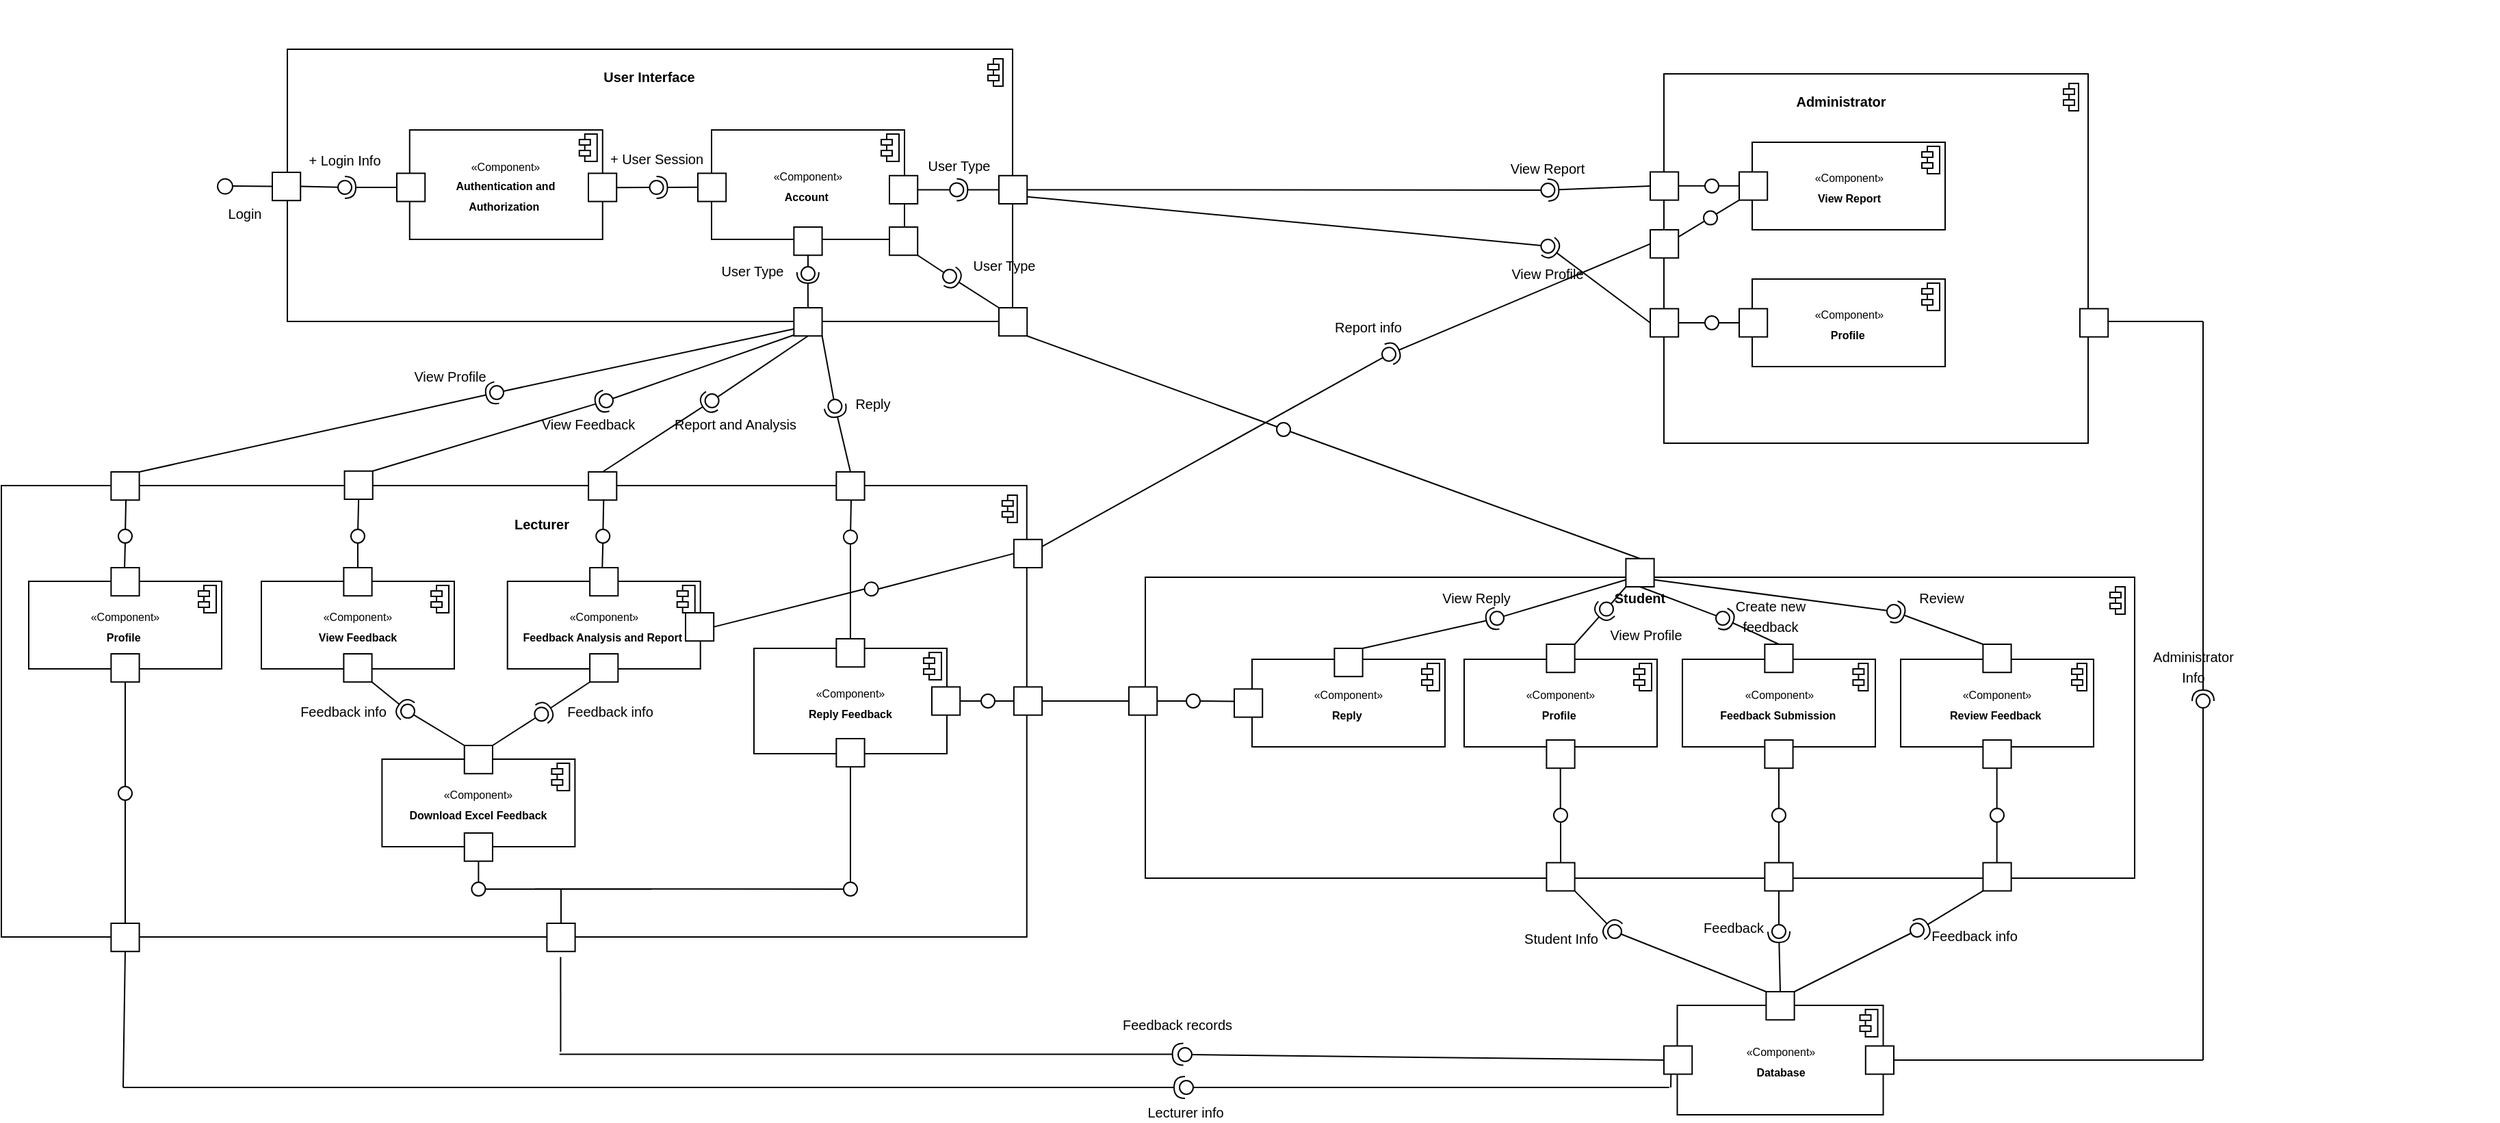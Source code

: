 <mxfile>
    <diagram name="Page-1" id="-bnTTtl445jZ_6ajG-8d">
        <mxGraphModel dx="2008" dy="747" grid="1" gridSize="10" guides="1" tooltips="1" connect="1" arrows="1" fold="1" page="1" pageScale="1" pageWidth="850" pageHeight="1100" math="0" shadow="0">
            <root>
                <mxCell id="0"/>
                <mxCell id="1" parent="0"/>
                <mxCell id="VoS2cG7jSg4z9FvmRYZC-49" value="&lt;br&gt;" style="html=1;dropTarget=0;whiteSpace=wrap;container=0;" parent="1" vertex="1">
                    <mxGeometry x="337" y="467" width="723" height="220" as="geometry"/>
                </mxCell>
                <mxCell id="VoS2cG7jSg4z9FvmRYZC-22" value="&lt;br&gt;" style="html=1;dropTarget=0;whiteSpace=wrap;" parent="1" vertex="1">
                    <mxGeometry x="-290" y="81" width="530" height="199" as="geometry"/>
                </mxCell>
                <mxCell id="VoS2cG7jSg4z9FvmRYZC-23" value="" style="shape=module;jettyWidth=8;jettyHeight=4;movable=0;resizable=0;rotatable=0;deletable=0;editable=0;locked=1;connectable=0;" parent="VoS2cG7jSg4z9FvmRYZC-22" vertex="1">
                    <mxGeometry x="1" width="11" height="20" relative="1" as="geometry">
                        <mxPoint x="-18" y="7" as="offset"/>
                    </mxGeometry>
                </mxCell>
                <mxCell id="VoS2cG7jSg4z9FvmRYZC-37" value="" style="ellipse;whiteSpace=wrap;html=1;aspect=fixed;movable=1;resizable=1;rotatable=1;deletable=1;editable=1;locked=0;connectable=1;" parent="1" vertex="1">
                    <mxGeometry x="-341" y="175.81" width="11" height="11" as="geometry"/>
                </mxCell>
                <mxCell id="VoS2cG7jSg4z9FvmRYZC-38" value="" style="whiteSpace=wrap;html=1;aspect=fixed;movable=1;resizable=1;rotatable=1;deletable=1;editable=1;locked=0;connectable=1;" parent="1" vertex="1">
                    <mxGeometry x="-301" y="171" width="20.61" height="20.61" as="geometry"/>
                </mxCell>
                <mxCell id="VoS2cG7jSg4z9FvmRYZC-41" value="" style="endArrow=none;html=1;rounded=0;entryX=0;entryY=0.5;entryDx=0;entryDy=0;movable=1;resizable=1;rotatable=1;deletable=1;editable=1;locked=0;connectable=1;" parent="1" target="VoS2cG7jSg4z9FvmRYZC-38" edge="1">
                    <mxGeometry width="50" height="50" relative="1" as="geometry">
                        <mxPoint x="-330" y="181" as="sourcePoint"/>
                        <mxPoint x="-220" y="211" as="targetPoint"/>
                    </mxGeometry>
                </mxCell>
                <mxCell id="VoS2cG7jSg4z9FvmRYZC-44" value="&lt;font style=&quot;font-size: 10px;&quot;&gt;Login&lt;/font&gt;" style="text;html=1;strokeColor=none;fillColor=none;align=center;verticalAlign=middle;whiteSpace=wrap;rounded=0;movable=1;resizable=1;rotatable=1;deletable=1;editable=1;locked=0;connectable=1;" parent="1" vertex="1">
                    <mxGeometry x="-341" y="191" width="40" height="20" as="geometry"/>
                </mxCell>
                <mxCell id="VoS2cG7jSg4z9FvmRYZC-45" value="" style="rounded=0;orthogonalLoop=1;jettySize=auto;html=1;endArrow=none;endFill=0;sketch=0;sourcePerimeterSpacing=0;targetPerimeterSpacing=0;exitX=1;exitY=0.5;exitDx=0;exitDy=0;movable=1;resizable=1;rotatable=1;deletable=1;editable=1;locked=0;connectable=1;" parent="1" source="VoS2cG7jSg4z9FvmRYZC-38" target="VoS2cG7jSg4z9FvmRYZC-47" edge="1">
                    <mxGeometry relative="1" as="geometry">
                        <mxPoint x="-268" y="182" as="sourcePoint"/>
                    </mxGeometry>
                </mxCell>
                <mxCell id="VoS2cG7jSg4z9FvmRYZC-34" value="&lt;b style=&quot;border-color: var(--border-color);&quot;&gt;&lt;font style=&quot;font-size: 10px;&quot;&gt;User Interface&lt;/font&gt;&lt;/b&gt;" style="text;html=1;strokeColor=none;fillColor=none;align=center;verticalAlign=middle;whiteSpace=wrap;rounded=0;movable=1;resizable=1;rotatable=1;deletable=1;editable=1;locked=0;connectable=1;" parent="1" vertex="1">
                    <mxGeometry x="-65.62" y="91.53" width="81.24" height="19.47" as="geometry"/>
                </mxCell>
                <mxCell id="VoS2cG7jSg4z9FvmRYZC-24" value="&lt;font style=&quot;font-size: 8px;&quot;&gt;«Component»&lt;br&gt;&lt;b style=&quot;&quot;&gt;Authentication and &lt;br&gt;Authorization&amp;nbsp;&lt;/b&gt;&lt;/font&gt;" style="html=1;dropTarget=0;whiteSpace=wrap;movable=1;resizable=1;rotatable=1;deletable=1;editable=1;locked=0;connectable=1;" parent="1" vertex="1">
                    <mxGeometry x="-200.62" y="140" width="141" height="80" as="geometry"/>
                </mxCell>
                <mxCell id="VoS2cG7jSg4z9FvmRYZC-25" value="" style="shape=module;jettyWidth=8;jettyHeight=4;movable=1;resizable=1;rotatable=1;deletable=1;editable=1;locked=0;connectable=1;" parent="VoS2cG7jSg4z9FvmRYZC-24" vertex="1">
                    <mxGeometry x="1" width="13" height="20" relative="1" as="geometry">
                        <mxPoint x="-17" y="3" as="offset"/>
                    </mxGeometry>
                </mxCell>
                <mxCell id="VoS2cG7jSg4z9FvmRYZC-39" value="" style="whiteSpace=wrap;html=1;aspect=fixed;movable=1;resizable=1;rotatable=1;deletable=1;editable=1;locked=0;connectable=1;" parent="1" vertex="1">
                    <mxGeometry x="-210" y="171.69" width="20.61" height="20.61" as="geometry"/>
                </mxCell>
                <mxCell id="VoS2cG7jSg4z9FvmRYZC-46" value="" style="rounded=0;orthogonalLoop=1;jettySize=auto;html=1;endArrow=halfCircle;endFill=0;entryX=0.5;entryY=0.5;endSize=6;strokeWidth=1;sketch=0;exitX=0;exitY=0.5;exitDx=0;exitDy=0;movable=1;resizable=1;rotatable=1;deletable=1;editable=1;locked=0;connectable=1;" parent="1" source="VoS2cG7jSg4z9FvmRYZC-39" target="VoS2cG7jSg4z9FvmRYZC-47" edge="1">
                    <mxGeometry relative="1" as="geometry">
                        <mxPoint x="122" y="141" as="sourcePoint"/>
                    </mxGeometry>
                </mxCell>
                <mxCell id="VoS2cG7jSg4z9FvmRYZC-47" value="" style="ellipse;whiteSpace=wrap;html=1;align=center;aspect=fixed;resizable=1;points=[];outlineConnect=0;sketch=0;movable=1;rotatable=1;deletable=1;editable=1;locked=0;connectable=1;" parent="1" vertex="1">
                    <mxGeometry x="-253" y="177" width="10" height="10" as="geometry"/>
                </mxCell>
                <mxCell id="VoS2cG7jSg4z9FvmRYZC-48" value="&lt;font style=&quot;font-size: 10px;&quot;&gt;+ Login Info&lt;/font&gt;" style="text;html=1;strokeColor=none;fillColor=none;align=center;verticalAlign=middle;whiteSpace=wrap;rounded=0;movable=1;resizable=1;rotatable=1;deletable=1;editable=1;locked=0;connectable=1;" parent="1" vertex="1">
                    <mxGeometry x="-279" y="151.69" width="62" height="20" as="geometry"/>
                </mxCell>
                <mxCell id="VoS2cG7jSg4z9FvmRYZC-58" value="" style="group;movable=1;resizable=1;rotatable=1;deletable=1;editable=1;locked=0;connectable=1;" parent="1" vertex="1" connectable="0">
                    <mxGeometry x="-310" y="470" width="740" height="360" as="geometry"/>
                </mxCell>
                <mxCell id="VoS2cG7jSg4z9FvmRYZC-52" value="&lt;br&gt;" style="html=1;dropTarget=0;whiteSpace=wrap;movable=1;resizable=1;rotatable=1;deletable=1;editable=1;locked=0;connectable=1;" parent="VoS2cG7jSg4z9FvmRYZC-58" vertex="1">
                    <mxGeometry x="-189" y="-70" width="749.38" height="330" as="geometry"/>
                </mxCell>
                <mxCell id="VoS2cG7jSg4z9FvmRYZC-53" value="" style="shape=module;jettyWidth=8;jettyHeight=4;movable=1;resizable=1;rotatable=1;deletable=1;editable=1;locked=0;connectable=1;" parent="VoS2cG7jSg4z9FvmRYZC-52" vertex="1">
                    <mxGeometry x="1" width="11" height="20" relative="1" as="geometry">
                        <mxPoint x="-18" y="7" as="offset"/>
                    </mxGeometry>
                </mxCell>
                <mxCell id="VoS2cG7jSg4z9FvmRYZC-66" value="&lt;font style=&quot;font-size: 8px;&quot;&gt;«Component»&lt;br&gt;&lt;b&gt;View Feedback&lt;/b&gt;&lt;br&gt;&lt;/font&gt;" style="html=1;dropTarget=0;whiteSpace=wrap;movable=1;resizable=1;rotatable=1;deletable=1;editable=1;locked=0;connectable=1;" parent="VoS2cG7jSg4z9FvmRYZC-58" vertex="1">
                    <mxGeometry x="1" width="141" height="64" as="geometry"/>
                </mxCell>
                <mxCell id="VoS2cG7jSg4z9FvmRYZC-67" value="" style="shape=module;jettyWidth=8;jettyHeight=4;movable=1;resizable=1;rotatable=1;deletable=1;editable=1;locked=0;connectable=1;" parent="VoS2cG7jSg4z9FvmRYZC-66" vertex="1">
                    <mxGeometry x="1" width="13" height="20" relative="1" as="geometry">
                        <mxPoint x="-17" y="3" as="offset"/>
                    </mxGeometry>
                </mxCell>
                <mxCell id="VoS2cG7jSg4z9FvmRYZC-78" value="&lt;font style=&quot;font-size: 8px;&quot;&gt;«Component»&lt;br&gt;&lt;b&gt;Feedback Analysis and Report&amp;nbsp;&lt;/b&gt;&lt;br&gt;&lt;/font&gt;" style="html=1;dropTarget=0;whiteSpace=wrap;movable=1;resizable=1;rotatable=1;deletable=1;editable=1;locked=0;connectable=1;" parent="VoS2cG7jSg4z9FvmRYZC-58" vertex="1">
                    <mxGeometry x="180.86" width="141" height="64" as="geometry"/>
                </mxCell>
                <mxCell id="VoS2cG7jSg4z9FvmRYZC-79" value="" style="shape=module;jettyWidth=8;jettyHeight=4;movable=1;resizable=1;rotatable=1;deletable=1;editable=1;locked=0;connectable=1;" parent="VoS2cG7jSg4z9FvmRYZC-78" vertex="1">
                    <mxGeometry x="1" width="13" height="20" relative="1" as="geometry">
                        <mxPoint x="-17" y="3" as="offset"/>
                    </mxGeometry>
                </mxCell>
                <mxCell id="VoS2cG7jSg4z9FvmRYZC-92" value="&lt;font style=&quot;font-size: 8px;&quot;&gt;«Component»&lt;br&gt;&lt;b&gt;Reply Feedback&lt;/b&gt;&lt;br&gt;&lt;/font&gt;" style="html=1;dropTarget=0;whiteSpace=wrap;movable=1;resizable=1;rotatable=1;deletable=1;editable=1;locked=0;connectable=1;" parent="VoS2cG7jSg4z9FvmRYZC-58" vertex="1">
                    <mxGeometry x="361" y="49" width="141" height="77" as="geometry"/>
                </mxCell>
                <mxCell id="VoS2cG7jSg4z9FvmRYZC-93" value="" style="shape=module;jettyWidth=8;jettyHeight=4;movable=1;resizable=1;rotatable=1;deletable=1;editable=1;locked=0;connectable=1;" parent="VoS2cG7jSg4z9FvmRYZC-92" vertex="1">
                    <mxGeometry x="1" width="13" height="20" relative="1" as="geometry">
                        <mxPoint x="-17" y="3" as="offset"/>
                    </mxGeometry>
                </mxCell>
                <mxCell id="VoS2cG7jSg4z9FvmRYZC-173" value="" style="whiteSpace=wrap;html=1;aspect=fixed;movable=1;resizable=1;rotatable=1;deletable=1;editable=1;locked=0;connectable=1;container=0;fontStyle=1" parent="VoS2cG7jSg4z9FvmRYZC-58" vertex="1">
                    <mxGeometry x="209.69" y="250" width="20.61" height="20.61" as="geometry"/>
                </mxCell>
                <mxCell id="VoS2cG7jSg4z9FvmRYZC-190" value="&lt;font style=&quot;font-size: 8px;&quot;&gt;«Component»&lt;br&gt;&lt;b&gt;Download Excel Feedback&lt;/b&gt;&lt;br&gt;&lt;/font&gt;" style="html=1;dropTarget=0;whiteSpace=wrap;movable=1;resizable=1;rotatable=1;deletable=1;editable=1;locked=0;connectable=1;" parent="VoS2cG7jSg4z9FvmRYZC-58" vertex="1">
                    <mxGeometry x="89.19" y="130" width="141" height="64" as="geometry"/>
                </mxCell>
                <mxCell id="VoS2cG7jSg4z9FvmRYZC-191" value="" style="shape=module;jettyWidth=8;jettyHeight=4;movable=1;resizable=1;rotatable=1;deletable=1;editable=1;locked=0;connectable=1;" parent="VoS2cG7jSg4z9FvmRYZC-190" vertex="1">
                    <mxGeometry x="1" width="13" height="20" relative="1" as="geometry">
                        <mxPoint x="-17" y="3" as="offset"/>
                    </mxGeometry>
                </mxCell>
                <mxCell id="VoS2cG7jSg4z9FvmRYZC-195" value="" style="group;rotation=0;" parent="VoS2cG7jSg4z9FvmRYZC-58" vertex="1" connectable="0">
                    <mxGeometry x="651" y="341" width="40" height="10" as="geometry"/>
                </mxCell>
                <mxCell id="VoS2cG7jSg4z9FvmRYZC-194" value="" style="ellipse;whiteSpace=wrap;html=1;align=center;aspect=fixed;resizable=0;points=[];outlineConnect=0;sketch=0;rotation=-180;" parent="VoS2cG7jSg4z9FvmRYZC-195" vertex="1">
                    <mxGeometry x="20" width="10" height="10" as="geometry"/>
                </mxCell>
                <mxCell id="VoS2cG7jSg4z9FvmRYZC-202" value="" style="ellipse;whiteSpace=wrap;html=1;align=center;aspect=fixed;resizable=0;points=[];outlineConnect=0;sketch=0;" parent="VoS2cG7jSg4z9FvmRYZC-58" vertex="1">
                    <mxGeometry x="154.69" y="220" width="10" height="10" as="geometry"/>
                </mxCell>
                <mxCell id="VoS2cG7jSg4z9FvmRYZC-200" value="" style="rounded=0;orthogonalLoop=1;jettySize=auto;html=1;endArrow=none;endFill=0;sketch=0;sourcePerimeterSpacing=0;targetPerimeterSpacing=0;" parent="VoS2cG7jSg4z9FvmRYZC-58" target="VoS2cG7jSg4z9FvmRYZC-202" edge="1">
                    <mxGeometry relative="1" as="geometry">
                        <mxPoint x="286" y="225" as="sourcePoint"/>
                    </mxGeometry>
                </mxCell>
                <mxCell id="VoS2cG7jSg4z9FvmRYZC-203" value="" style="endArrow=none;html=1;rounded=0;exitX=0.5;exitY=0;exitDx=0;exitDy=0;" parent="VoS2cG7jSg4z9FvmRYZC-58" source="VoS2cG7jSg4z9FvmRYZC-173" edge="1">
                    <mxGeometry width="50" height="50" relative="1" as="geometry">
                        <mxPoint x="219.995" y="245" as="sourcePoint"/>
                        <mxPoint x="220" y="225" as="targetPoint"/>
                    </mxGeometry>
                </mxCell>
                <mxCell id="VoS2cG7jSg4z9FvmRYZC-214" value="" style="endArrow=none;html=1;rounded=0;entryX=0.5;entryY=1;entryDx=0;entryDy=0;" parent="VoS2cG7jSg4z9FvmRYZC-58" source="VoS2cG7jSg4z9FvmRYZC-202" target="VoS2cG7jSg4z9FvmRYZC-190" edge="1">
                    <mxGeometry width="50" height="50" relative="1" as="geometry">
                        <mxPoint x="216" y="190" as="sourcePoint"/>
                        <mxPoint x="266" y="140" as="targetPoint"/>
                    </mxGeometry>
                </mxCell>
                <mxCell id="VoS2cG7jSg4z9FvmRYZC-215" value="" style="ellipse;whiteSpace=wrap;html=1;align=center;aspect=fixed;resizable=0;points=[];outlineConnect=0;sketch=0;" parent="VoS2cG7jSg4z9FvmRYZC-58" vertex="1">
                    <mxGeometry x="426.5" y="220" width="10" height="10" as="geometry"/>
                </mxCell>
                <mxCell id="VoS2cG7jSg4z9FvmRYZC-216" value="" style="rounded=0;orthogonalLoop=1;jettySize=auto;html=1;endArrow=none;endFill=0;sketch=0;sourcePerimeterSpacing=0;targetPerimeterSpacing=0;" parent="VoS2cG7jSg4z9FvmRYZC-58" source="VoS2cG7jSg4z9FvmRYZC-215" edge="1">
                    <mxGeometry relative="1" as="geometry">
                        <mxPoint x="337" y="224.86" as="sourcePoint"/>
                        <mxPoint x="201" y="224.86" as="targetPoint"/>
                    </mxGeometry>
                </mxCell>
                <mxCell id="VoS2cG7jSg4z9FvmRYZC-217" value="" style="endArrow=none;html=1;rounded=0;entryX=0.5;entryY=1;entryDx=0;entryDy=0;" parent="VoS2cG7jSg4z9FvmRYZC-58" source="VoS2cG7jSg4z9FvmRYZC-215" target="VoS2cG7jSg4z9FvmRYZC-92" edge="1">
                    <mxGeometry width="50" height="50" relative="1" as="geometry">
                        <mxPoint x="431.25" y="206" as="sourcePoint"/>
                        <mxPoint x="431.25" y="180" as="targetPoint"/>
                    </mxGeometry>
                </mxCell>
                <mxCell id="VoS2cG7jSg4z9FvmRYZC-218" value="" style="whiteSpace=wrap;html=1;aspect=fixed;movable=1;resizable=1;rotatable=1;deletable=1;editable=1;locked=0;connectable=1;container=0;fontStyle=1" parent="VoS2cG7jSg4z9FvmRYZC-58" vertex="1">
                    <mxGeometry x="149.38" y="184" width="20.61" height="20.61" as="geometry"/>
                </mxCell>
                <mxCell id="VoS2cG7jSg4z9FvmRYZC-219" value="" style="whiteSpace=wrap;html=1;aspect=fixed;movable=1;resizable=1;rotatable=1;deletable=1;editable=1;locked=0;connectable=1;container=0;fontStyle=1" parent="VoS2cG7jSg4z9FvmRYZC-58" vertex="1">
                    <mxGeometry x="421.19" y="115" width="20.61" height="20.61" as="geometry"/>
                </mxCell>
                <mxCell id="VoS2cG7jSg4z9FvmRYZC-249" value="" style="whiteSpace=wrap;html=1;aspect=fixed;movable=1;resizable=1;rotatable=1;deletable=1;editable=1;locked=0;connectable=1;container=0;fontStyle=1" parent="VoS2cG7jSg4z9FvmRYZC-58" vertex="1">
                    <mxGeometry x="61.19" y="-10" width="20.61" height="20.61" as="geometry"/>
                </mxCell>
                <mxCell id="VoS2cG7jSg4z9FvmRYZC-250" value="" style="whiteSpace=wrap;html=1;aspect=fixed;movable=1;resizable=1;rotatable=1;deletable=1;editable=1;locked=0;connectable=1;container=0;fontStyle=1" parent="VoS2cG7jSg4z9FvmRYZC-58" vertex="1">
                    <mxGeometry x="61.19" y="53" width="20.61" height="20.61" as="geometry"/>
                </mxCell>
                <mxCell id="VoS2cG7jSg4z9FvmRYZC-251" value="" style="whiteSpace=wrap;html=1;aspect=fixed;movable=1;resizable=1;rotatable=1;deletable=1;editable=1;locked=0;connectable=1;container=0;fontStyle=1" parent="VoS2cG7jSg4z9FvmRYZC-58" vertex="1">
                    <mxGeometry x="241.06" y="-10" width="20.61" height="20.61" as="geometry"/>
                </mxCell>
                <mxCell id="VoS2cG7jSg4z9FvmRYZC-252" value="" style="whiteSpace=wrap;html=1;aspect=fixed;movable=1;resizable=1;rotatable=1;deletable=1;editable=1;locked=0;connectable=1;container=0;fontStyle=1" parent="VoS2cG7jSg4z9FvmRYZC-58" vertex="1">
                    <mxGeometry x="241.05" y="53" width="20.61" height="20.61" as="geometry"/>
                </mxCell>
                <mxCell id="VoS2cG7jSg4z9FvmRYZC-253" value="" style="whiteSpace=wrap;html=1;aspect=fixed;movable=1;resizable=1;rotatable=1;deletable=1;editable=1;locked=0;connectable=1;container=0;fontStyle=1" parent="VoS2cG7jSg4z9FvmRYZC-58" vertex="1">
                    <mxGeometry x="421.19" y="42" width="20.61" height="20.61" as="geometry"/>
                </mxCell>
                <mxCell id="VoS2cG7jSg4z9FvmRYZC-254" value="" style="whiteSpace=wrap;html=1;aspect=fixed;movable=1;resizable=1;rotatable=1;deletable=1;editable=1;locked=0;connectable=1;container=0;fontStyle=1" parent="VoS2cG7jSg4z9FvmRYZC-58" vertex="1">
                    <mxGeometry x="421.19" y="-80" width="20.61" height="20.61" as="geometry"/>
                </mxCell>
                <mxCell id="VoS2cG7jSg4z9FvmRYZC-255" value="" style="whiteSpace=wrap;html=1;aspect=fixed;movable=1;resizable=1;rotatable=1;deletable=1;editable=1;locked=0;connectable=1;container=0;fontStyle=1" parent="VoS2cG7jSg4z9FvmRYZC-58" vertex="1">
                    <mxGeometry x="240.05" y="-80" width="20.61" height="20.61" as="geometry"/>
                </mxCell>
                <mxCell id="VoS2cG7jSg4z9FvmRYZC-257" value="" style="rounded=0;orthogonalLoop=1;jettySize=auto;html=1;endArrow=none;endFill=0;sketch=0;sourcePerimeterSpacing=0;targetPerimeterSpacing=0;exitX=1;exitY=0;exitDx=0;exitDy=0;" parent="VoS2cG7jSg4z9FvmRYZC-58" source="VoS2cG7jSg4z9FvmRYZC-295" target="VoS2cG7jSg4z9FvmRYZC-259" edge="1">
                    <mxGeometry relative="1" as="geometry">
                        <mxPoint x="171" y="95" as="sourcePoint"/>
                    </mxGeometry>
                </mxCell>
                <mxCell id="VoS2cG7jSg4z9FvmRYZC-258" value="" style="rounded=0;orthogonalLoop=1;jettySize=auto;html=1;endArrow=halfCircle;endFill=0;entryX=0.5;entryY=0.5;endSize=6;strokeWidth=1;sketch=0;exitX=0;exitY=1;exitDx=0;exitDy=0;" parent="VoS2cG7jSg4z9FvmRYZC-58" source="VoS2cG7jSg4z9FvmRYZC-252" target="VoS2cG7jSg4z9FvmRYZC-259" edge="1">
                    <mxGeometry relative="1" as="geometry">
                        <mxPoint x="211" y="95" as="sourcePoint"/>
                    </mxGeometry>
                </mxCell>
                <mxCell id="VoS2cG7jSg4z9FvmRYZC-259" value="" style="ellipse;whiteSpace=wrap;html=1;align=center;aspect=fixed;resizable=0;points=[];outlineConnect=0;sketch=0;" parent="VoS2cG7jSg4z9FvmRYZC-58" vertex="1">
                    <mxGeometry x="200.69" y="92.07" width="10" height="10" as="geometry"/>
                </mxCell>
                <mxCell id="VoS2cG7jSg4z9FvmRYZC-261" value="" style="rounded=0;orthogonalLoop=1;jettySize=auto;html=1;endArrow=halfCircle;endFill=0;entryX=0.5;entryY=0.5;endSize=6;strokeWidth=1;sketch=0;exitX=1;exitY=1;exitDx=0;exitDy=0;" parent="VoS2cG7jSg4z9FvmRYZC-58" source="VoS2cG7jSg4z9FvmRYZC-250" target="VoS2cG7jSg4z9FvmRYZC-262" edge="1">
                    <mxGeometry relative="1" as="geometry">
                        <mxPoint x="232.119" y="107.929" as="sourcePoint"/>
                    </mxGeometry>
                </mxCell>
                <mxCell id="VoS2cG7jSg4z9FvmRYZC-260" value="" style="rounded=0;orthogonalLoop=1;jettySize=auto;html=1;endArrow=none;endFill=0;sketch=0;sourcePerimeterSpacing=0;targetPerimeterSpacing=0;exitX=0;exitY=0;exitDx=0;exitDy=0;" parent="VoS2cG7jSg4z9FvmRYZC-58" source="VoS2cG7jSg4z9FvmRYZC-295" target="VoS2cG7jSg4z9FvmRYZC-262" edge="1">
                    <mxGeometry relative="1" as="geometry">
                        <mxPoint x="271.119" y="72.929" as="sourcePoint"/>
                    </mxGeometry>
                </mxCell>
                <mxCell id="VoS2cG7jSg4z9FvmRYZC-276" value="&lt;font style=&quot;font-size: 10px;&quot;&gt;Feedback records&lt;/font&gt;" style="text;html=1;strokeColor=none;fillColor=none;align=center;verticalAlign=middle;whiteSpace=wrap;rounded=0;movable=1;resizable=1;rotatable=1;deletable=1;editable=1;locked=0;connectable=1;" parent="VoS2cG7jSg4z9FvmRYZC-58" vertex="1">
                    <mxGeometry x="621.46" y="316" width="99.09" height="15" as="geometry"/>
                </mxCell>
                <mxCell id="VoS2cG7jSg4z9FvmRYZC-287" value="" style="ellipse;whiteSpace=wrap;html=1;align=center;aspect=fixed;resizable=0;points=[];outlineConnect=0;sketch=0;" parent="VoS2cG7jSg4z9FvmRYZC-58" vertex="1">
                    <mxGeometry x="66.47" y="-38" width="10" height="10" as="geometry"/>
                </mxCell>
                <mxCell id="VoS2cG7jSg4z9FvmRYZC-288" value="" style="rounded=0;orthogonalLoop=1;jettySize=auto;html=1;endArrow=none;endFill=0;sketch=0;sourcePerimeterSpacing=0;targetPerimeterSpacing=0;entryX=0.5;entryY=0;entryDx=0;entryDy=0;" parent="VoS2cG7jSg4z9FvmRYZC-58" source="VoS2cG7jSg4z9FvmRYZC-287" target="VoS2cG7jSg4z9FvmRYZC-249" edge="1">
                    <mxGeometry relative="1" as="geometry">
                        <mxPoint x="-50.62" y="-28" as="sourcePoint"/>
                        <mxPoint x="-50.62" y="-6" as="targetPoint"/>
                    </mxGeometry>
                </mxCell>
                <mxCell id="VoS2cG7jSg4z9FvmRYZC-292" value="" style="ellipse;whiteSpace=wrap;html=1;align=center;aspect=fixed;resizable=0;points=[];outlineConnect=0;sketch=0;" parent="VoS2cG7jSg4z9FvmRYZC-58" vertex="1">
                    <mxGeometry x="426.49" y="-37.39" width="10" height="10" as="geometry"/>
                </mxCell>
                <mxCell id="VoS2cG7jSg4z9FvmRYZC-293" value="" style="rounded=0;orthogonalLoop=1;jettySize=auto;html=1;endArrow=none;endFill=0;sketch=0;sourcePerimeterSpacing=0;targetPerimeterSpacing=0;entryX=0.5;entryY=0;entryDx=0;entryDy=0;" parent="VoS2cG7jSg4z9FvmRYZC-58" source="VoS2cG7jSg4z9FvmRYZC-292" target="VoS2cG7jSg4z9FvmRYZC-253" edge="1">
                    <mxGeometry relative="1" as="geometry">
                        <mxPoint x="429.4" y="-27.39" as="sourcePoint"/>
                        <mxPoint x="431.02" y="-9.39" as="targetPoint"/>
                    </mxGeometry>
                </mxCell>
                <mxCell id="VoS2cG7jSg4z9FvmRYZC-294" value="" style="rounded=0;orthogonalLoop=1;jettySize=auto;html=1;endArrow=none;endFill=0;sketch=0;sourcePerimeterSpacing=0;targetPerimeterSpacing=0;exitX=0.5;exitY=1;exitDx=0;exitDy=0;" parent="VoS2cG7jSg4z9FvmRYZC-58" target="VoS2cG7jSg4z9FvmRYZC-292" edge="1">
                    <mxGeometry relative="1" as="geometry">
                        <mxPoint x="432.02" y="-59.39" as="sourcePoint"/>
                    </mxGeometry>
                </mxCell>
                <mxCell id="VoS2cG7jSg4z9FvmRYZC-264" value="" style="group;rotation=-225;" parent="VoS2cG7jSg4z9FvmRYZC-58" vertex="1" connectable="0">
                    <mxGeometry x="100.999" y="87.929" width="14.142" height="14.142" as="geometry"/>
                </mxCell>
                <mxCell id="VoS2cG7jSg4z9FvmRYZC-263" value="" style="group;rotation=-90;" parent="VoS2cG7jSg4z9FvmRYZC-264" vertex="1" connectable="0">
                    <mxGeometry x="2" y="2" width="10" height="10" as="geometry"/>
                </mxCell>
                <mxCell id="VoS2cG7jSg4z9FvmRYZC-262" value="" style="ellipse;whiteSpace=wrap;html=1;align=center;aspect=fixed;resizable=0;points=[];outlineConnect=0;sketch=0;rotation=-90;" parent="VoS2cG7jSg4z9FvmRYZC-263" vertex="1">
                    <mxGeometry width="10" height="10" as="geometry"/>
                </mxCell>
                <mxCell id="VoS2cG7jSg4z9FvmRYZC-295" value="" style="whiteSpace=wrap;html=1;aspect=fixed;movable=1;resizable=1;rotatable=1;deletable=1;editable=1;locked=0;connectable=1;container=0;fontStyle=1" parent="VoS2cG7jSg4z9FvmRYZC-58" vertex="1">
                    <mxGeometry x="149.38" y="120" width="20.61" height="20.61" as="geometry"/>
                </mxCell>
                <mxCell id="VoS2cG7jSg4z9FvmRYZC-296" value="&lt;font style=&quot;font-size: 8px;&quot;&gt;«Component»&lt;br&gt;&lt;b&gt;Profile&amp;nbsp;&lt;/b&gt;&lt;br&gt;&lt;/font&gt;" style="html=1;dropTarget=0;whiteSpace=wrap;movable=1;resizable=1;rotatable=1;deletable=1;editable=1;locked=0;connectable=1;container=0;" parent="VoS2cG7jSg4z9FvmRYZC-58" vertex="1">
                    <mxGeometry x="-169" width="141" height="64" as="geometry"/>
                </mxCell>
                <mxCell id="VoS2cG7jSg4z9FvmRYZC-297" value="" style="shape=module;jettyWidth=8;jettyHeight=4;movable=1;resizable=1;rotatable=1;deletable=1;editable=1;locked=0;connectable=1;" parent="VoS2cG7jSg4z9FvmRYZC-58" vertex="1">
                    <mxGeometry x="-45" y="3" width="13" height="20" as="geometry"/>
                </mxCell>
                <mxCell id="VoS2cG7jSg4z9FvmRYZC-298" value="" style="whiteSpace=wrap;html=1;aspect=fixed;movable=1;resizable=1;rotatable=1;deletable=1;editable=1;locked=0;connectable=1;container=0;fontStyle=1" parent="VoS2cG7jSg4z9FvmRYZC-58" vertex="1">
                    <mxGeometry x="-108.81" y="-10" width="20.61" height="20.61" as="geometry"/>
                </mxCell>
                <mxCell id="VoS2cG7jSg4z9FvmRYZC-299" value="" style="whiteSpace=wrap;html=1;aspect=fixed;movable=1;resizable=1;rotatable=1;deletable=1;editable=1;locked=0;connectable=1;container=0;fontStyle=1" parent="VoS2cG7jSg4z9FvmRYZC-58" vertex="1">
                    <mxGeometry x="-108.81" y="-80" width="20.61" height="20.61" as="geometry"/>
                </mxCell>
                <mxCell id="VoS2cG7jSg4z9FvmRYZC-300" value="" style="whiteSpace=wrap;html=1;aspect=fixed;movable=1;resizable=1;rotatable=1;deletable=1;editable=1;locked=0;connectable=1;container=0;fontStyle=1" parent="VoS2cG7jSg4z9FvmRYZC-58" vertex="1">
                    <mxGeometry x="-108.81" y="53" width="20.61" height="20.61" as="geometry"/>
                </mxCell>
                <mxCell id="VoS2cG7jSg4z9FvmRYZC-301" value="" style="whiteSpace=wrap;html=1;aspect=fixed;movable=1;resizable=1;rotatable=1;deletable=1;editable=1;locked=0;connectable=1;container=0;fontStyle=1" parent="VoS2cG7jSg4z9FvmRYZC-58" vertex="1">
                    <mxGeometry x="-108.81" y="250" width="20.61" height="20.61" as="geometry"/>
                </mxCell>
                <mxCell id="VoS2cG7jSg4z9FvmRYZC-308" value="" style="endArrow=none;html=1;rounded=0;entryX=0.5;entryY=1;entryDx=0;entryDy=0;" parent="VoS2cG7jSg4z9FvmRYZC-58" target="VoS2cG7jSg4z9FvmRYZC-301" edge="1">
                    <mxGeometry width="50" height="50" relative="1" as="geometry">
                        <mxPoint x="-100" y="370" as="sourcePoint"/>
                        <mxPoint x="50.21" y="295" as="targetPoint"/>
                    </mxGeometry>
                </mxCell>
                <mxCell id="VoS2cG7jSg4z9FvmRYZC-309" value="" style="endArrow=none;html=1;rounded=0;entryX=0.5;entryY=1;entryDx=0;entryDy=0;exitX=0.5;exitY=0;exitDx=0;exitDy=0;" parent="VoS2cG7jSg4z9FvmRYZC-58" source="VoS2cG7jSg4z9FvmRYZC-301" target="VoS2cG7jSg4z9FvmRYZC-300" edge="1">
                    <mxGeometry width="50" height="50" relative="1" as="geometry">
                        <mxPoint x="-98.58" y="194" as="sourcePoint"/>
                        <mxPoint x="-98.79" y="95" as="targetPoint"/>
                    </mxGeometry>
                </mxCell>
                <mxCell id="VoS2cG7jSg4z9FvmRYZC-310" value="" style="ellipse;whiteSpace=wrap;html=1;align=center;aspect=fixed;resizable=0;points=[];outlineConnect=0;sketch=0;" parent="VoS2cG7jSg4z9FvmRYZC-58" vertex="1">
                    <mxGeometry x="-103.5" y="150" width="10" height="10" as="geometry"/>
                </mxCell>
                <mxCell id="VoS2cG7jSg4z9FvmRYZC-312" value="" style="ellipse;whiteSpace=wrap;html=1;align=center;aspect=fixed;resizable=0;points=[];outlineConnect=0;sketch=0;" parent="VoS2cG7jSg4z9FvmRYZC-58" vertex="1">
                    <mxGeometry x="-103.5" y="-38" width="10" height="10" as="geometry"/>
                </mxCell>
                <mxCell id="VoS2cG7jSg4z9FvmRYZC-313" value="" style="rounded=0;orthogonalLoop=1;jettySize=auto;html=1;endArrow=none;endFill=0;sketch=0;sourcePerimeterSpacing=0;targetPerimeterSpacing=0;entryX=0.5;entryY=0;entryDx=0;entryDy=0;" parent="VoS2cG7jSg4z9FvmRYZC-58" source="VoS2cG7jSg4z9FvmRYZC-312" edge="1">
                    <mxGeometry relative="1" as="geometry">
                        <mxPoint x="-220.59" y="-28" as="sourcePoint"/>
                        <mxPoint x="-98.97" y="-10" as="targetPoint"/>
                    </mxGeometry>
                </mxCell>
                <mxCell id="VoS2cG7jSg4z9FvmRYZC-314" value="" style="rounded=0;orthogonalLoop=1;jettySize=auto;html=1;endArrow=none;endFill=0;sketch=0;sourcePerimeterSpacing=0;targetPerimeterSpacing=0;exitX=0.5;exitY=1;exitDx=0;exitDy=0;" parent="VoS2cG7jSg4z9FvmRYZC-58" target="VoS2cG7jSg4z9FvmRYZC-312" edge="1">
                    <mxGeometry relative="1" as="geometry">
                        <mxPoint x="-97.97" y="-60" as="sourcePoint"/>
                    </mxGeometry>
                </mxCell>
                <mxCell id="VoS2cG7jSg4z9FvmRYZC-331" value="" style="whiteSpace=wrap;html=1;aspect=fixed;movable=1;resizable=1;rotatable=1;deletable=1;editable=1;locked=0;connectable=1;container=0;fontStyle=1" parent="VoS2cG7jSg4z9FvmRYZC-58" vertex="1">
                    <mxGeometry x="491" y="77.2" width="20.61" height="20.61" as="geometry"/>
                </mxCell>
                <mxCell id="VoS2cG7jSg4z9FvmRYZC-339" value="&lt;font style=&quot;font-size: 10px;&quot;&gt;Feedback info&lt;/font&gt;" style="text;html=1;strokeColor=none;fillColor=none;align=center;verticalAlign=middle;whiteSpace=wrap;rounded=0;movable=1;resizable=1;rotatable=1;deletable=1;editable=1;locked=0;connectable=1;" parent="VoS2cG7jSg4z9FvmRYZC-58" vertex="1">
                    <mxGeometry x="21" y="87.93" width="80" height="15" as="geometry"/>
                </mxCell>
                <mxCell id="VoS2cG7jSg4z9FvmRYZC-343" value="&lt;font style=&quot;font-size: 10px;&quot;&gt;Feedback info&lt;/font&gt;" style="text;html=1;strokeColor=none;fillColor=none;align=center;verticalAlign=middle;whiteSpace=wrap;rounded=0;movable=1;resizable=1;rotatable=1;deletable=1;editable=1;locked=0;connectable=1;" parent="VoS2cG7jSg4z9FvmRYZC-58" vertex="1">
                    <mxGeometry x="216" y="87.93" width="80" height="15" as="geometry"/>
                </mxCell>
                <mxCell id="VoS2cG7jSg4z9FvmRYZC-347" value="" style="whiteSpace=wrap;html=1;aspect=fixed;movable=1;resizable=1;rotatable=1;deletable=1;editable=1;locked=0;connectable=1;container=0;fontStyle=1" parent="VoS2cG7jSg4z9FvmRYZC-58" vertex="1">
                    <mxGeometry x="311.0" y="23" width="20.61" height="20.61" as="geometry"/>
                </mxCell>
                <mxCell id="VoS2cG7jSg4z9FvmRYZC-348" value="" style="whiteSpace=wrap;html=1;aspect=fixed;movable=1;resizable=1;rotatable=1;deletable=1;editable=1;locked=0;connectable=1;container=0;fontStyle=1" parent="VoS2cG7jSg4z9FvmRYZC-58" vertex="1">
                    <mxGeometry x="550.94" y="-30.61" width="20.61" height="20.61" as="geometry"/>
                </mxCell>
                <mxCell id="VoS2cG7jSg4z9FvmRYZC-349" value="" style="endArrow=none;html=1;rounded=0;exitX=1;exitY=0.5;exitDx=0;exitDy=0;entryX=0;entryY=0.5;entryDx=0;entryDy=0;" parent="VoS2cG7jSg4z9FvmRYZC-58" source="VoS2cG7jSg4z9FvmRYZC-350" target="VoS2cG7jSg4z9FvmRYZC-348" edge="1">
                    <mxGeometry width="50" height="50" relative="1" as="geometry">
                        <mxPoint x="451" y="50" as="sourcePoint"/>
                        <mxPoint x="501" as="targetPoint"/>
                    </mxGeometry>
                </mxCell>
                <mxCell id="VoS2cG7jSg4z9FvmRYZC-350" value="" style="ellipse;whiteSpace=wrap;html=1;align=center;aspect=fixed;resizable=0;points=[];outlineConnect=0;sketch=0;" parent="VoS2cG7jSg4z9FvmRYZC-58" vertex="1">
                    <mxGeometry x="441.8" y="0.61" width="10" height="10" as="geometry"/>
                </mxCell>
                <mxCell id="VoS2cG7jSg4z9FvmRYZC-352" value="" style="endArrow=none;html=1;rounded=0;exitX=1;exitY=0.5;exitDx=0;exitDy=0;entryX=0;entryY=0.5;entryDx=0;entryDy=0;" parent="VoS2cG7jSg4z9FvmRYZC-58" source="VoS2cG7jSg4z9FvmRYZC-347" target="VoS2cG7jSg4z9FvmRYZC-350" edge="1">
                    <mxGeometry width="50" height="50" relative="1" as="geometry">
                        <mxPoint x="22" y="503" as="sourcePoint"/>
                        <mxPoint x="241" y="450" as="targetPoint"/>
                    </mxGeometry>
                </mxCell>
                <mxCell id="VoS2cG7jSg4z9FvmRYZC-196" value="" style="endArrow=none;html=1;rounded=0;entryX=0.5;entryY=1;entryDx=0;entryDy=0;exitX=0.278;exitY=0.944;exitDx=0;exitDy=0;exitPerimeter=0;" parent="VoS2cG7jSg4z9FvmRYZC-58" edge="1">
                    <mxGeometry width="50" height="50" relative="1" as="geometry">
                        <mxPoint x="219.72" y="343.84" as="sourcePoint"/>
                        <mxPoint x="219.695" y="274.61" as="targetPoint"/>
                    </mxGeometry>
                </mxCell>
                <mxCell id="3" value="" style="rounded=0;orthogonalLoop=1;jettySize=auto;html=1;endArrow=halfCircle;endFill=0;entryX=0.6;entryY=0.5;endSize=6;strokeWidth=1;sketch=0;entryDx=0;entryDy=0;entryPerimeter=0;" edge="1" parent="VoS2cG7jSg4z9FvmRYZC-58">
                    <mxGeometry relative="1" as="geometry">
                        <mxPoint x="218.8" y="345.75" as="sourcePoint"/>
                        <mxPoint x="674.8" y="345.75" as="targetPoint"/>
                    </mxGeometry>
                </mxCell>
                <mxCell id="VoS2cG7jSg4z9FvmRYZC-59" value="" style="group" parent="1" vertex="1" connectable="0">
                    <mxGeometry x="706" y="45" width="620" height="324" as="geometry"/>
                </mxCell>
                <mxCell id="VoS2cG7jSg4z9FvmRYZC-55" value="&lt;br&gt;" style="html=1;dropTarget=0;whiteSpace=wrap;" parent="VoS2cG7jSg4z9FvmRYZC-59" vertex="1">
                    <mxGeometry x="10" y="54" width="310" height="270" as="geometry"/>
                </mxCell>
                <mxCell id="VoS2cG7jSg4z9FvmRYZC-56" value="" style="shape=module;jettyWidth=8;jettyHeight=4;" parent="VoS2cG7jSg4z9FvmRYZC-55" vertex="1">
                    <mxGeometry x="1" width="11" height="20" relative="1" as="geometry">
                        <mxPoint x="-18" y="7" as="offset"/>
                    </mxGeometry>
                </mxCell>
                <mxCell id="VoS2cG7jSg4z9FvmRYZC-57" value="&lt;b style=&quot;border-color: var(--border-color);&quot;&gt;&lt;font style=&quot;font-size: 10px;&quot;&gt;Administrator&lt;/font&gt;&lt;/b&gt;" style="text;html=1;strokeColor=none;fillColor=none;align=center;verticalAlign=middle;whiteSpace=wrap;rounded=0;" parent="VoS2cG7jSg4z9FvmRYZC-59" vertex="1">
                    <mxGeometry x="99.38" y="64.53" width="81.24" height="19.47" as="geometry"/>
                </mxCell>
                <mxCell id="VoS2cG7jSg4z9FvmRYZC-90" value="&lt;font style=&quot;font-size: 8px;&quot;&gt;«Component»&lt;br&gt;&lt;b&gt;View Report&lt;/b&gt;&lt;br&gt;&lt;/font&gt;" style="html=1;dropTarget=0;whiteSpace=wrap;movable=1;resizable=1;rotatable=1;deletable=1;editable=1;locked=0;connectable=1;" parent="VoS2cG7jSg4z9FvmRYZC-59" vertex="1">
                    <mxGeometry x="74.5" y="104" width="141" height="64" as="geometry"/>
                </mxCell>
                <mxCell id="VoS2cG7jSg4z9FvmRYZC-91" value="" style="shape=module;jettyWidth=8;jettyHeight=4;" parent="VoS2cG7jSg4z9FvmRYZC-90" vertex="1">
                    <mxGeometry x="1" width="13" height="20" relative="1" as="geometry">
                        <mxPoint x="-17" y="3" as="offset"/>
                    </mxGeometry>
                </mxCell>
                <mxCell id="VoS2cG7jSg4z9FvmRYZC-346" value="" style="group" parent="VoS2cG7jSg4z9FvmRYZC-59" vertex="1" connectable="0">
                    <mxGeometry x="74.5" y="204" width="141" height="64" as="geometry"/>
                </mxCell>
                <mxCell id="VoS2cG7jSg4z9FvmRYZC-344" value="&lt;font style=&quot;font-size: 8px;&quot;&gt;«Component»&lt;br&gt;&lt;b&gt;Profile&amp;nbsp;&lt;/b&gt;&lt;br&gt;&lt;/font&gt;" style="html=1;dropTarget=0;whiteSpace=wrap;movable=1;resizable=1;rotatable=1;deletable=1;editable=1;locked=0;connectable=1;container=0;" parent="VoS2cG7jSg4z9FvmRYZC-346" vertex="1">
                    <mxGeometry width="141" height="64" as="geometry"/>
                </mxCell>
                <mxCell id="VoS2cG7jSg4z9FvmRYZC-345" value="" style="shape=module;jettyWidth=8;jettyHeight=4;container=0;" parent="VoS2cG7jSg4z9FvmRYZC-346" vertex="1">
                    <mxGeometry x="124" y="3" width="13" height="20" as="geometry">
                        <mxPoint x="-17" y="3" as="offset"/>
                    </mxGeometry>
                </mxCell>
                <mxCell id="VoS2cG7jSg4z9FvmRYZC-357" value="" style="whiteSpace=wrap;html=1;aspect=fixed;movable=1;resizable=1;rotatable=1;deletable=1;editable=1;locked=0;connectable=1;container=0;" parent="VoS2cG7jSg4z9FvmRYZC-59" vertex="1">
                    <mxGeometry y="125.7" width="20.61" height="20.61" as="geometry"/>
                </mxCell>
                <mxCell id="VoS2cG7jSg4z9FvmRYZC-358" value="" style="whiteSpace=wrap;html=1;aspect=fixed;movable=1;resizable=1;rotatable=1;deletable=1;editable=1;locked=0;connectable=1;container=0;" parent="VoS2cG7jSg4z9FvmRYZC-59" vertex="1">
                    <mxGeometry x="65" y="125.7" width="20.61" height="20.61" as="geometry"/>
                </mxCell>
                <mxCell id="VoS2cG7jSg4z9FvmRYZC-359" value="" style="whiteSpace=wrap;html=1;aspect=fixed;movable=1;resizable=1;rotatable=1;deletable=1;editable=1;locked=0;connectable=1;container=0;" parent="VoS2cG7jSg4z9FvmRYZC-59" vertex="1">
                    <mxGeometry x="65" y="225.69" width="20.61" height="20.61" as="geometry"/>
                </mxCell>
                <mxCell id="VoS2cG7jSg4z9FvmRYZC-360" value="" style="whiteSpace=wrap;html=1;aspect=fixed;movable=1;resizable=1;rotatable=1;deletable=1;editable=1;locked=0;connectable=1;container=0;" parent="VoS2cG7jSg4z9FvmRYZC-59" vertex="1">
                    <mxGeometry y="225.69" width="20.61" height="20.61" as="geometry"/>
                </mxCell>
                <mxCell id="VoS2cG7jSg4z9FvmRYZC-361" value="" style="whiteSpace=wrap;html=1;aspect=fixed;movable=1;resizable=1;rotatable=1;deletable=1;editable=1;locked=0;connectable=1;container=0;" parent="VoS2cG7jSg4z9FvmRYZC-59" vertex="1">
                    <mxGeometry y="168" width="20.61" height="20.61" as="geometry"/>
                </mxCell>
                <mxCell id="VoS2cG7jSg4z9FvmRYZC-374" value="" style="endArrow=none;html=1;rounded=0;entryX=0;entryY=0.5;entryDx=0;entryDy=0;exitX=1;exitY=0.5;exitDx=0;exitDy=0;" parent="VoS2cG7jSg4z9FvmRYZC-59" source="VoS2cG7jSg4z9FvmRYZC-360" target="VoS2cG7jSg4z9FvmRYZC-359" edge="1">
                    <mxGeometry width="50" height="50" relative="1" as="geometry">
                        <mxPoint x="-90" y="305" as="sourcePoint"/>
                        <mxPoint x="-40" y="255" as="targetPoint"/>
                    </mxGeometry>
                </mxCell>
                <mxCell id="VoS2cG7jSg4z9FvmRYZC-375" value="" style="endArrow=none;html=1;rounded=0;entryX=0;entryY=0.5;entryDx=0;entryDy=0;exitX=1;exitY=0.5;exitDx=0;exitDy=0;" parent="VoS2cG7jSg4z9FvmRYZC-59" edge="1">
                    <mxGeometry width="50" height="50" relative="1" as="geometry">
                        <mxPoint x="21" y="135.82" as="sourcePoint"/>
                        <mxPoint x="65" y="135.82" as="targetPoint"/>
                    </mxGeometry>
                </mxCell>
                <mxCell id="VoS2cG7jSg4z9FvmRYZC-376" value="" style="ellipse;whiteSpace=wrap;html=1;align=center;aspect=fixed;resizable=0;points=[];outlineConnect=0;sketch=0;" parent="VoS2cG7jSg4z9FvmRYZC-59" vertex="1">
                    <mxGeometry x="40" y="231" width="10" height="10" as="geometry"/>
                </mxCell>
                <mxCell id="VoS2cG7jSg4z9FvmRYZC-378" value="" style="ellipse;whiteSpace=wrap;html=1;align=center;aspect=fixed;resizable=0;points=[];outlineConnect=0;sketch=0;" parent="VoS2cG7jSg4z9FvmRYZC-59" vertex="1">
                    <mxGeometry x="40" y="131" width="10" height="10" as="geometry"/>
                </mxCell>
                <mxCell id="VoS2cG7jSg4z9FvmRYZC-380" value="" style="endArrow=none;html=1;rounded=0;exitX=1;exitY=0.25;exitDx=0;exitDy=0;entryX=0;entryY=1;entryDx=0;entryDy=0;" parent="VoS2cG7jSg4z9FvmRYZC-59" source="VoS2cG7jSg4z9FvmRYZC-361" target="VoS2cG7jSg4z9FvmRYZC-358" edge="1">
                    <mxGeometry width="50" height="50" relative="1" as="geometry">
                        <mxPoint x="50" y="215" as="sourcePoint"/>
                        <mxPoint x="100" y="165" as="targetPoint"/>
                    </mxGeometry>
                </mxCell>
                <mxCell id="VoS2cG7jSg4z9FvmRYZC-381" value="" style="ellipse;whiteSpace=wrap;html=1;align=center;aspect=fixed;resizable=0;points=[];outlineConnect=0;sketch=0;" parent="VoS2cG7jSg4z9FvmRYZC-59" vertex="1">
                    <mxGeometry x="39" y="154.31" width="10" height="10" as="geometry"/>
                </mxCell>
                <mxCell id="6" value="" style="whiteSpace=wrap;html=1;aspect=fixed;movable=1;resizable=1;rotatable=1;deletable=1;editable=1;locked=0;connectable=1;container=0;" vertex="1" parent="VoS2cG7jSg4z9FvmRYZC-59">
                    <mxGeometry x="314" y="225.69" width="20.61" height="20.61" as="geometry"/>
                </mxCell>
                <mxCell id="VoS2cG7jSg4z9FvmRYZC-60" value="" style="rounded=0;orthogonalLoop=1;jettySize=auto;html=1;endArrow=none;endFill=0;sketch=0;sourcePerimeterSpacing=0;targetPerimeterSpacing=0;exitX=1.011;exitY=0.454;exitDx=0;exitDy=0;exitPerimeter=0;movable=1;resizable=1;rotatable=1;deletable=1;editable=1;locked=0;connectable=1;" parent="1" target="VoS2cG7jSg4z9FvmRYZC-62" edge="1">
                    <mxGeometry relative="1" as="geometry">
                        <mxPoint x="-49.393" y="182.067" as="sourcePoint"/>
                    </mxGeometry>
                </mxCell>
                <mxCell id="VoS2cG7jSg4z9FvmRYZC-61" value="" style="rounded=0;orthogonalLoop=1;jettySize=auto;html=1;endArrow=halfCircle;endFill=0;entryX=0.5;entryY=0.5;endSize=6;strokeWidth=1;sketch=0;exitX=-0.004;exitY=0.447;exitDx=0;exitDy=0;exitPerimeter=0;movable=1;resizable=1;rotatable=1;deletable=1;editable=1;locked=0;connectable=1;" parent="1" target="VoS2cG7jSg4z9FvmRYZC-62" edge="1">
                    <mxGeometry relative="1" as="geometry">
                        <mxPoint x="9.688" y="181.913" as="sourcePoint"/>
                    </mxGeometry>
                </mxCell>
                <mxCell id="VoS2cG7jSg4z9FvmRYZC-62" value="" style="ellipse;whiteSpace=wrap;html=1;align=center;aspect=fixed;resizable=1;points=[];outlineConnect=0;sketch=0;movable=1;rotatable=1;deletable=1;editable=1;locked=0;connectable=1;" parent="1" vertex="1">
                    <mxGeometry x="-25.23" y="177.01" width="10" height="10" as="geometry"/>
                </mxCell>
                <mxCell id="VoS2cG7jSg4z9FvmRYZC-96" value="&lt;font style=&quot;font-size: 8px;&quot;&gt;«Component»&lt;br&gt;&lt;b style=&quot;&quot;&gt;Account&amp;nbsp;&lt;/b&gt;&lt;/font&gt;" style="html=1;dropTarget=0;whiteSpace=wrap;movable=1;resizable=1;rotatable=1;deletable=1;editable=1;locked=0;connectable=1;" parent="1" vertex="1">
                    <mxGeometry x="20" y="140" width="141" height="80" as="geometry"/>
                </mxCell>
                <mxCell id="VoS2cG7jSg4z9FvmRYZC-97" value="" style="shape=module;jettyWidth=8;jettyHeight=4;movable=1;resizable=1;rotatable=1;deletable=1;editable=1;locked=0;connectable=1;" parent="VoS2cG7jSg4z9FvmRYZC-96" vertex="1">
                    <mxGeometry x="1" width="13" height="20" relative="1" as="geometry">
                        <mxPoint x="-17" y="3" as="offset"/>
                    </mxGeometry>
                </mxCell>
                <mxCell id="VoS2cG7jSg4z9FvmRYZC-98" value="" style="whiteSpace=wrap;html=1;aspect=fixed;movable=1;resizable=1;rotatable=1;deletable=1;editable=1;locked=0;connectable=1;" parent="1" vertex="1">
                    <mxGeometry x="-70" y="171.7" width="20.61" height="20.61" as="geometry"/>
                </mxCell>
                <mxCell id="VoS2cG7jSg4z9FvmRYZC-99" value="" style="whiteSpace=wrap;html=1;aspect=fixed;movable=1;resizable=1;rotatable=1;deletable=1;editable=1;locked=0;connectable=1;" parent="1" vertex="1">
                    <mxGeometry x="10" y="171.69" width="20.61" height="20.61" as="geometry"/>
                </mxCell>
                <mxCell id="VoS2cG7jSg4z9FvmRYZC-100" value="" style="rounded=0;orthogonalLoop=1;jettySize=auto;html=1;endArrow=none;endFill=0;sketch=0;sourcePerimeterSpacing=0;targetPerimeterSpacing=0;exitX=1;exitY=0.5;exitDx=0;exitDy=0;movable=1;resizable=1;rotatable=1;deletable=1;editable=1;locked=0;connectable=1;" parent="1" source="VoS2cG7jSg4z9FvmRYZC-103" target="VoS2cG7jSg4z9FvmRYZC-102" edge="1">
                    <mxGeometry relative="1" as="geometry">
                        <mxPoint x="169.997" y="183.747" as="sourcePoint"/>
                    </mxGeometry>
                </mxCell>
                <mxCell id="VoS2cG7jSg4z9FvmRYZC-101" value="" style="rounded=0;orthogonalLoop=1;jettySize=auto;html=1;endArrow=halfCircle;endFill=0;entryX=0.5;entryY=0.5;endSize=6;strokeWidth=1;sketch=0;exitX=0;exitY=0.5;exitDx=0;exitDy=0;movable=1;resizable=1;rotatable=1;deletable=1;editable=1;locked=0;connectable=1;" parent="1" source="VoS2cG7jSg4z9FvmRYZC-104" target="VoS2cG7jSg4z9FvmRYZC-102" edge="1">
                    <mxGeometry relative="1" as="geometry">
                        <mxPoint x="229.078" y="183.593" as="sourcePoint"/>
                    </mxGeometry>
                </mxCell>
                <mxCell id="VoS2cG7jSg4z9FvmRYZC-102" value="" style="ellipse;whiteSpace=wrap;html=1;align=center;aspect=fixed;resizable=1;points=[];outlineConnect=0;sketch=0;movable=1;rotatable=1;deletable=1;editable=1;locked=0;connectable=1;" parent="1" vertex="1">
                    <mxGeometry x="194.16" y="178.69" width="10" height="10" as="geometry"/>
                </mxCell>
                <mxCell id="VoS2cG7jSg4z9FvmRYZC-103" value="" style="whiteSpace=wrap;html=1;aspect=fixed;movable=1;resizable=1;rotatable=1;deletable=1;editable=1;locked=0;connectable=1;" parent="1" vertex="1">
                    <mxGeometry x="150" y="173.39" width="20.61" height="20.61" as="geometry"/>
                </mxCell>
                <mxCell id="VoS2cG7jSg4z9FvmRYZC-104" value="" style="whiteSpace=wrap;html=1;aspect=fixed;movable=1;resizable=1;rotatable=1;deletable=1;editable=1;locked=0;connectable=1;" parent="1" vertex="1">
                    <mxGeometry x="230" y="173.39" width="20.61" height="20.61" as="geometry"/>
                </mxCell>
                <mxCell id="VoS2cG7jSg4z9FvmRYZC-105" value="" style="whiteSpace=wrap;html=1;aspect=fixed;movable=1;resizable=1;rotatable=1;deletable=1;editable=1;locked=0;connectable=1;" parent="1" vertex="1">
                    <mxGeometry x="80.19" y="211" width="20.61" height="20.61" as="geometry"/>
                </mxCell>
                <mxCell id="VoS2cG7jSg4z9FvmRYZC-106" value="" style="rounded=0;orthogonalLoop=1;jettySize=auto;html=1;endArrow=none;endFill=0;sketch=0;sourcePerimeterSpacing=0;targetPerimeterSpacing=0;exitX=0.5;exitY=1;exitDx=0;exitDy=0;movable=1;resizable=1;rotatable=1;deletable=1;editable=1;locked=0;connectable=1;" parent="1" source="VoS2cG7jSg4z9FvmRYZC-105" target="VoS2cG7jSg4z9FvmRYZC-108" edge="1">
                    <mxGeometry relative="1" as="geometry">
                        <mxPoint x="130.81" y="335.31" as="sourcePoint"/>
                    </mxGeometry>
                </mxCell>
                <mxCell id="VoS2cG7jSg4z9FvmRYZC-107" value="" style="rounded=0;orthogonalLoop=1;jettySize=auto;html=1;endArrow=halfCircle;endFill=0;endSize=6;strokeWidth=1;sketch=0;movable=1;resizable=1;rotatable=1;deletable=1;editable=1;locked=0;connectable=1;exitX=0.5;exitY=0;exitDx=0;exitDy=0;" parent="1" source="VoS2cG7jSg4z9FvmRYZC-109" edge="1">
                    <mxGeometry relative="1" as="geometry">
                        <mxPoint x="90.41" y="264" as="sourcePoint"/>
                        <mxPoint x="90.41" y="244" as="targetPoint"/>
                    </mxGeometry>
                </mxCell>
                <mxCell id="VoS2cG7jSg4z9FvmRYZC-108" value="" style="ellipse;whiteSpace=wrap;html=1;align=center;aspect=fixed;resizable=1;points=[];outlineConnect=0;sketch=0;movable=1;rotatable=1;deletable=1;editable=1;locked=0;connectable=1;" parent="1" vertex="1">
                    <mxGeometry x="85.5" y="240" width="10" height="10" as="geometry"/>
                </mxCell>
                <mxCell id="VoS2cG7jSg4z9FvmRYZC-109" value="" style="whiteSpace=wrap;html=1;aspect=fixed;movable=1;resizable=1;rotatable=1;deletable=1;editable=1;locked=0;connectable=1;" parent="1" vertex="1">
                    <mxGeometry x="80.19" y="270" width="20.61" height="20.61" as="geometry"/>
                </mxCell>
                <mxCell id="VoS2cG7jSg4z9FvmRYZC-110" value="&lt;font style=&quot;font-size: 10px;&quot;&gt;+ User Session&lt;/font&gt;" style="text;html=1;strokeColor=none;fillColor=none;align=center;verticalAlign=middle;whiteSpace=wrap;rounded=0;movable=1;resizable=1;rotatable=1;deletable=1;editable=1;locked=0;connectable=1;" parent="1" vertex="1">
                    <mxGeometry x="-60" y="151" width="80" height="20" as="geometry"/>
                </mxCell>
                <mxCell id="VoS2cG7jSg4z9FvmRYZC-111" value="&lt;font style=&quot;font-size: 10px;&quot;&gt;User Type&lt;/font&gt;" style="text;html=1;strokeColor=none;fillColor=none;align=center;verticalAlign=middle;whiteSpace=wrap;rounded=0;movable=1;resizable=1;rotatable=1;deletable=1;editable=1;locked=0;connectable=1;" parent="1" vertex="1">
                    <mxGeometry x="20" y="235" width="60.19" height="15" as="geometry"/>
                </mxCell>
                <mxCell id="VoS2cG7jSg4z9FvmRYZC-112" value="&lt;font style=&quot;font-size: 10px;&quot;&gt;User Type&lt;/font&gt;" style="text;html=1;strokeColor=none;fillColor=none;align=center;verticalAlign=middle;whiteSpace=wrap;rounded=0;movable=1;resizable=1;rotatable=1;deletable=1;editable=1;locked=0;connectable=1;" parent="1" vertex="1">
                    <mxGeometry x="170.61" y="158.39" width="60.19" height="15" as="geometry"/>
                </mxCell>
                <mxCell id="VoS2cG7jSg4z9FvmRYZC-113" value="" style="whiteSpace=wrap;html=1;aspect=fixed;movable=1;resizable=1;rotatable=1;deletable=1;editable=1;locked=0;connectable=1;" parent="1" vertex="1">
                    <mxGeometry x="150" y="211" width="20.61" height="20.61" as="geometry"/>
                </mxCell>
                <mxCell id="VoS2cG7jSg4z9FvmRYZC-114" value="" style="rounded=0;orthogonalLoop=1;jettySize=auto;html=1;endArrow=none;endFill=0;sketch=0;sourcePerimeterSpacing=0;targetPerimeterSpacing=0;exitX=1;exitY=1;exitDx=0;exitDy=0;movable=1;resizable=1;rotatable=1;deletable=1;editable=1;locked=0;connectable=1;" parent="1" source="VoS2cG7jSg4z9FvmRYZC-113" target="VoS2cG7jSg4z9FvmRYZC-116" edge="1">
                    <mxGeometry relative="1" as="geometry">
                        <mxPoint x="171" y="221.61" as="sourcePoint"/>
                    </mxGeometry>
                </mxCell>
                <mxCell id="VoS2cG7jSg4z9FvmRYZC-115" value="" style="rounded=0;orthogonalLoop=1;jettySize=auto;html=1;endArrow=halfCircle;endFill=0;entryX=0.5;entryY=0.5;endSize=6;strokeWidth=1;sketch=0;exitX=0;exitY=0;exitDx=0;exitDy=0;movable=1;resizable=1;rotatable=1;deletable=1;editable=1;locked=0;connectable=1;" parent="1" source="VoS2cG7jSg4z9FvmRYZC-117" target="VoS2cG7jSg4z9FvmRYZC-116" edge="1">
                    <mxGeometry relative="1" as="geometry">
                        <mxPoint x="229.078" y="221.203" as="sourcePoint"/>
                    </mxGeometry>
                </mxCell>
                <mxCell id="VoS2cG7jSg4z9FvmRYZC-116" value="" style="ellipse;whiteSpace=wrap;html=1;align=center;aspect=fixed;resizable=1;points=[];outlineConnect=0;sketch=0;movable=1;rotatable=1;deletable=1;editable=1;locked=0;connectable=1;" parent="1" vertex="1">
                    <mxGeometry x="189.0" y="242" width="10" height="10" as="geometry"/>
                </mxCell>
                <mxCell id="VoS2cG7jSg4z9FvmRYZC-117" value="" style="whiteSpace=wrap;html=1;aspect=fixed;movable=1;resizable=1;rotatable=1;deletable=1;editable=1;locked=0;connectable=1;" parent="1" vertex="1">
                    <mxGeometry x="230" y="270" width="20.61" height="20.61" as="geometry"/>
                </mxCell>
                <mxCell id="VoS2cG7jSg4z9FvmRYZC-118" value="&lt;font style=&quot;font-size: 10px;&quot;&gt;User Type&lt;/font&gt;" style="text;html=1;strokeColor=none;fillColor=none;align=center;verticalAlign=middle;whiteSpace=wrap;rounded=0;movable=1;resizable=1;rotatable=1;deletable=1;editable=1;locked=0;connectable=1;" parent="1" vertex="1">
                    <mxGeometry x="204.16" y="231.61" width="60.19" height="15" as="geometry"/>
                </mxCell>
                <mxCell id="VoS2cG7jSg4z9FvmRYZC-51" value="&lt;b style=&quot;border-color: var(--border-color);&quot;&gt;&lt;font style=&quot;font-size: 10px;&quot;&gt;Student&lt;/font&gt;&lt;/b&gt;" style="text;html=1;strokeColor=none;fillColor=none;align=center;verticalAlign=middle;whiteSpace=wrap;rounded=0;container=0;" parent="1" vertex="1">
                    <mxGeometry x="657.88" y="471.77" width="81.24" height="19.47" as="geometry"/>
                </mxCell>
                <mxCell id="VoS2cG7jSg4z9FvmRYZC-120" value="" style="rounded=0;orthogonalLoop=1;jettySize=auto;html=1;endArrow=none;endFill=0;sketch=0;sourcePerimeterSpacing=0;targetPerimeterSpacing=0;exitX=1;exitY=1;exitDx=0;exitDy=0;movable=1;resizable=1;rotatable=1;deletable=1;editable=1;locked=0;connectable=1;entryX=0.5;entryY=0;entryDx=0;entryDy=0;" parent="1" source="VoS2cG7jSg4z9FvmRYZC-117" target="VoS2cG7jSg4z9FvmRYZC-356" edge="1">
                    <mxGeometry relative="1" as="geometry">
                        <mxPoint x="450" y="330" as="sourcePoint"/>
                        <mxPoint x="468.206" y="355.578" as="targetPoint"/>
                    </mxGeometry>
                </mxCell>
                <mxCell id="VoS2cG7jSg4z9FvmRYZC-63" value="&lt;font style=&quot;font-size: 8px;&quot;&gt;«Component»&lt;br&gt;&lt;b&gt;Profile&amp;nbsp;&lt;/b&gt;&lt;br&gt;&lt;/font&gt;" style="html=1;dropTarget=0;whiteSpace=wrap;movable=1;resizable=1;rotatable=1;deletable=1;editable=1;locked=0;connectable=1;container=0;" parent="1" vertex="1">
                    <mxGeometry x="570" y="527" width="141" height="64" as="geometry"/>
                </mxCell>
                <mxCell id="VoS2cG7jSg4z9FvmRYZC-50" value="" style="shape=module;jettyWidth=8;jettyHeight=4;container=0;" parent="1" vertex="1">
                    <mxGeometry x="1042" y="474" width="11" height="20" as="geometry">
                        <mxPoint x="-18" y="7" as="offset"/>
                    </mxGeometry>
                </mxCell>
                <mxCell id="VoS2cG7jSg4z9FvmRYZC-64" value="" style="shape=module;jettyWidth=8;jettyHeight=4;container=0;" parent="1" vertex="1">
                    <mxGeometry x="694" y="530" width="13" height="20" as="geometry">
                        <mxPoint x="-17" y="3" as="offset"/>
                    </mxGeometry>
                </mxCell>
                <mxCell id="VoS2cG7jSg4z9FvmRYZC-123" value="&lt;font style=&quot;font-size: 8px;&quot;&gt;«Component»&lt;br&gt;&lt;b&gt;Feedback Submission&amp;nbsp;&lt;/b&gt;&lt;br&gt;&lt;/font&gt;" style="html=1;dropTarget=0;whiteSpace=wrap;movable=1;resizable=1;rotatable=1;deletable=1;editable=1;locked=0;connectable=1;container=0;" parent="1" vertex="1">
                    <mxGeometry x="729.5" y="527" width="141" height="64" as="geometry"/>
                </mxCell>
                <mxCell id="VoS2cG7jSg4z9FvmRYZC-124" value="&lt;font style=&quot;font-size: 8px;&quot;&gt;«Component»&lt;br&gt;&lt;b&gt;Review Feedback&amp;nbsp;&lt;/b&gt;&lt;br&gt;&lt;/font&gt;" style="html=1;dropTarget=0;whiteSpace=wrap;movable=1;resizable=1;rotatable=1;deletable=1;editable=1;locked=0;connectable=1;container=0;" parent="1" vertex="1">
                    <mxGeometry x="889" y="527" width="141" height="64" as="geometry"/>
                </mxCell>
                <mxCell id="VoS2cG7jSg4z9FvmRYZC-125" value="" style="rounded=0;orthogonalLoop=1;jettySize=auto;html=1;endArrow=none;endFill=0;sketch=0;sourcePerimeterSpacing=0;targetPerimeterSpacing=0;exitX=0.5;exitY=1;exitDx=0;exitDy=0;movable=1;resizable=1;rotatable=1;deletable=1;editable=1;locked=0;connectable=1;" parent="1" target="VoS2cG7jSg4z9FvmRYZC-127" edge="1">
                    <mxGeometry relative="1" as="geometry">
                        <mxPoint x="698.505" y="474.0" as="sourcePoint"/>
                    </mxGeometry>
                </mxCell>
                <mxCell id="VoS2cG7jSg4z9FvmRYZC-127" value="" style="ellipse;whiteSpace=wrap;html=1;align=center;aspect=fixed;resizable=1;points=[];outlineConnect=0;sketch=0;movable=1;rotatable=1;deletable=1;editable=1;locked=0;connectable=1;" parent="1" vertex="1">
                    <mxGeometry x="754" y="492" width="10" height="10" as="geometry"/>
                </mxCell>
                <mxCell id="VoS2cG7jSg4z9FvmRYZC-128" value="" style="rounded=0;orthogonalLoop=1;jettySize=auto;html=1;endArrow=none;endFill=0;sketch=0;sourcePerimeterSpacing=0;targetPerimeterSpacing=0;exitX=0;exitY=1;exitDx=0;exitDy=0;movable=1;resizable=1;rotatable=1;deletable=1;editable=1;locked=0;connectable=1;" parent="1" target="VoS2cG7jSg4z9FvmRYZC-130" edge="1">
                    <mxGeometry relative="1" as="geometry">
                        <mxPoint x="688.2" y="474.0" as="sourcePoint"/>
                    </mxGeometry>
                </mxCell>
                <mxCell id="VoS2cG7jSg4z9FvmRYZC-130" value="" style="ellipse;whiteSpace=wrap;html=1;align=center;aspect=fixed;resizable=1;points=[];outlineConnect=0;sketch=0;movable=1;rotatable=1;deletable=1;editable=1;locked=0;connectable=1;" parent="1" vertex="1">
                    <mxGeometry x="669" y="485.26" width="10" height="10" as="geometry"/>
                </mxCell>
                <mxCell id="VoS2cG7jSg4z9FvmRYZC-131" value="" style="whiteSpace=wrap;html=1;aspect=fixed;movable=1;resizable=1;rotatable=1;deletable=1;editable=1;locked=0;connectable=1;container=0;" parent="1" vertex="1">
                    <mxGeometry x="630.2" y="516" width="20.61" height="20.61" as="geometry"/>
                </mxCell>
                <mxCell id="VoS2cG7jSg4z9FvmRYZC-132" value="" style="whiteSpace=wrap;html=1;aspect=fixed;movable=1;resizable=1;rotatable=1;deletable=1;editable=1;locked=0;connectable=1;container=0;" parent="1" vertex="1">
                    <mxGeometry x="789.69" y="516" width="20.61" height="20.61" as="geometry"/>
                </mxCell>
                <mxCell id="VoS2cG7jSg4z9FvmRYZC-133" value="" style="whiteSpace=wrap;html=1;aspect=fixed;movable=1;resizable=1;rotatable=1;deletable=1;editable=1;locked=0;connectable=1;container=0;" parent="1" vertex="1">
                    <mxGeometry x="949.19" y="516" width="20.61" height="20.61" as="geometry"/>
                </mxCell>
                <mxCell id="VoS2cG7jSg4z9FvmRYZC-137" value="" style="rounded=0;orthogonalLoop=1;jettySize=auto;html=1;endArrow=none;endFill=0;sketch=0;sourcePerimeterSpacing=0;targetPerimeterSpacing=0;exitX=1;exitY=0.75;exitDx=0;exitDy=0;movable=1;resizable=1;rotatable=1;deletable=1;editable=1;locked=0;connectable=1;" parent="1" target="VoS2cG7jSg4z9FvmRYZC-139" edge="1">
                    <mxGeometry relative="1" as="geometry">
                        <mxPoint x="708.81" y="468.847" as="sourcePoint"/>
                    </mxGeometry>
                </mxCell>
                <mxCell id="VoS2cG7jSg4z9FvmRYZC-139" value="" style="ellipse;whiteSpace=wrap;html=1;align=center;aspect=fixed;resizable=1;points=[];outlineConnect=0;sketch=0;movable=1;rotatable=1;deletable=1;editable=1;locked=0;connectable=1;" parent="1" vertex="1">
                    <mxGeometry x="879" y="487" width="10" height="10" as="geometry"/>
                </mxCell>
                <mxCell id="VoS2cG7jSg4z9FvmRYZC-144" value="" style="whiteSpace=wrap;html=1;aspect=fixed;movable=1;resizable=1;rotatable=1;deletable=1;editable=1;locked=0;connectable=1;container=0;fontStyle=1" parent="1" vertex="1">
                    <mxGeometry x="789.69" y="586" width="20.61" height="20.61" as="geometry"/>
                </mxCell>
                <mxCell id="VoS2cG7jSg4z9FvmRYZC-145" value="" style="whiteSpace=wrap;html=1;aspect=fixed;movable=1;resizable=1;rotatable=1;deletable=1;editable=1;locked=0;connectable=1;container=0;" parent="1" vertex="1">
                    <mxGeometry x="949.19" y="586" width="20.61" height="20.61" as="geometry"/>
                </mxCell>
                <mxCell id="VoS2cG7jSg4z9FvmRYZC-157" value="&lt;font style=&quot;font-size: 10px;&quot;&gt;View Profile&lt;/font&gt;" style="text;html=1;strokeColor=none;fillColor=none;align=center;verticalAlign=middle;whiteSpace=wrap;rounded=0;movable=1;resizable=1;rotatable=1;deletable=1;editable=1;locked=0;connectable=1;" parent="1" vertex="1">
                    <mxGeometry x="673.3" y="501" width="60.19" height="15" as="geometry"/>
                </mxCell>
                <mxCell id="VoS2cG7jSg4z9FvmRYZC-158" value="&lt;font style=&quot;font-size: 10px;&quot;&gt;Create new feedback&lt;/font&gt;" style="text;html=1;strokeColor=none;fillColor=none;align=center;verticalAlign=middle;whiteSpace=wrap;rounded=0;movable=1;resizable=1;rotatable=1;deletable=1;editable=1;locked=0;connectable=1;" parent="1" vertex="1">
                    <mxGeometry x="764" y="487" width="60.19" height="15" as="geometry"/>
                </mxCell>
                <mxCell id="VoS2cG7jSg4z9FvmRYZC-159" value="&lt;font style=&quot;font-size: 10px;&quot;&gt;Review&lt;/font&gt;" style="text;html=1;strokeColor=none;fillColor=none;align=center;verticalAlign=middle;whiteSpace=wrap;rounded=0;movable=1;resizable=1;rotatable=1;deletable=1;editable=1;locked=0;connectable=1;" parent="1" vertex="1">
                    <mxGeometry x="889" y="474" width="60.19" height="15" as="geometry"/>
                </mxCell>
                <mxCell id="VoS2cG7jSg4z9FvmRYZC-161" value="" style="rounded=0;orthogonalLoop=1;jettySize=auto;html=1;endArrow=halfCircle;endFill=0;entryX=0.5;entryY=0.5;endSize=6;strokeWidth=1;sketch=0;exitX=0.5;exitY=0;exitDx=0;exitDy=0;" parent="1" source="VoS2cG7jSg4z9FvmRYZC-178" target="VoS2cG7jSg4z9FvmRYZC-162" edge="1">
                    <mxGeometry relative="1" as="geometry">
                        <mxPoint x="1103" y="623" as="sourcePoint"/>
                    </mxGeometry>
                </mxCell>
                <mxCell id="VoS2cG7jSg4z9FvmRYZC-162" value="" style="ellipse;whiteSpace=wrap;html=1;align=center;aspect=fixed;resizable=0;points=[];outlineConnect=0;sketch=0;" parent="1" vertex="1">
                    <mxGeometry x="794.99" y="721" width="10" height="10" as="geometry"/>
                </mxCell>
                <mxCell id="VoS2cG7jSg4z9FvmRYZC-170" value="" style="endArrow=none;html=1;rounded=0;entryX=0.5;entryY=1;entryDx=0;entryDy=0;" parent="1" source="VoS2cG7jSg4z9FvmRYZC-209" target="VoS2cG7jSg4z9FvmRYZC-144" edge="1">
                    <mxGeometry width="50" height="50" relative="1" as="geometry">
                        <mxPoint x="800" y="659" as="sourcePoint"/>
                        <mxPoint x="799.995" y="609.61" as="targetPoint"/>
                    </mxGeometry>
                </mxCell>
                <mxCell id="VoS2cG7jSg4z9FvmRYZC-171" value="" style="endArrow=none;html=1;rounded=0;" parent="1" source="VoS2cG7jSg4z9FvmRYZC-205" target="VoS2cG7jSg4z9FvmRYZC-162" edge="1">
                    <mxGeometry width="50" height="50" relative="1" as="geometry">
                        <mxPoint x="766" y="659" as="sourcePoint"/>
                        <mxPoint x="801.04" y="633" as="targetPoint"/>
                    </mxGeometry>
                </mxCell>
                <mxCell id="VoS2cG7jSg4z9FvmRYZC-174" value="" style="shape=module;jettyWidth=8;jettyHeight=4;container=0;" parent="1" vertex="1">
                    <mxGeometry x="854.19" y="530" width="11" height="20" as="geometry">
                        <mxPoint x="-18" y="7" as="offset"/>
                    </mxGeometry>
                </mxCell>
                <mxCell id="VoS2cG7jSg4z9FvmRYZC-175" value="" style="shape=module;jettyWidth=8;jettyHeight=4;container=0;" parent="1" vertex="1">
                    <mxGeometry x="1014" y="530" width="11" height="20" as="geometry">
                        <mxPoint x="-18" y="7" as="offset"/>
                    </mxGeometry>
                </mxCell>
                <mxCell id="VoS2cG7jSg4z9FvmRYZC-176" value="&lt;font style=&quot;font-size: 8px;&quot;&gt;«Component»&lt;br&gt;&lt;b&gt;Database&lt;/b&gt;&lt;br&gt;&lt;/font&gt;" style="html=1;dropTarget=0;whiteSpace=wrap;movable=1;resizable=1;rotatable=1;deletable=1;editable=1;locked=0;connectable=1;" parent="1" vertex="1">
                    <mxGeometry x="725.75" y="780" width="150.51" height="80" as="geometry"/>
                </mxCell>
                <mxCell id="VoS2cG7jSg4z9FvmRYZC-177" value="" style="shape=module;jettyWidth=8;jettyHeight=4;" parent="VoS2cG7jSg4z9FvmRYZC-176" vertex="1">
                    <mxGeometry x="1" width="13" height="20" relative="1" as="geometry">
                        <mxPoint x="-17" y="3" as="offset"/>
                    </mxGeometry>
                </mxCell>
                <mxCell id="VoS2cG7jSg4z9FvmRYZC-178" value="" style="whiteSpace=wrap;html=1;aspect=fixed;movable=1;resizable=1;rotatable=1;deletable=1;editable=1;locked=0;connectable=1;container=0;fontStyle=1" parent="1" vertex="1">
                    <mxGeometry x="790.7" y="770" width="20.61" height="20.61" as="geometry"/>
                </mxCell>
                <mxCell id="VoS2cG7jSg4z9FvmRYZC-179" value="" style="whiteSpace=wrap;html=1;aspect=fixed;movable=1;resizable=1;rotatable=1;deletable=1;editable=1;locked=0;connectable=1;container=0;fontStyle=1" parent="1" vertex="1">
                    <mxGeometry x="863.39" y="809.69" width="20.61" height="20.61" as="geometry"/>
                </mxCell>
                <mxCell id="VoS2cG7jSg4z9FvmRYZC-180" value="" style="whiteSpace=wrap;html=1;aspect=fixed;movable=1;resizable=1;rotatable=1;deletable=1;editable=1;locked=0;connectable=1;container=0;fontStyle=1" parent="1" vertex="1">
                    <mxGeometry x="716.0" y="809.69" width="20.61" height="20.61" as="geometry"/>
                </mxCell>
                <mxCell id="VoS2cG7jSg4z9FvmRYZC-181" value="" style="rounded=0;orthogonalLoop=1;jettySize=auto;html=1;endArrow=halfCircle;endFill=0;endSize=6;strokeWidth=1;sketch=0;exitX=0;exitY=1;exitDx=0;exitDy=0;entryX=0;entryY=0;entryDx=0;entryDy=0;" parent="1" source="VoS2cG7jSg4z9FvmRYZC-207" edge="1">
                    <mxGeometry relative="1" as="geometry">
                        <mxPoint x="945.2" y="700.31" as="sourcePoint"/>
                        <mxPoint x="902" y="725" as="targetPoint"/>
                    </mxGeometry>
                </mxCell>
                <mxCell id="VoS2cG7jSg4z9FvmRYZC-182" value="" style="ellipse;whiteSpace=wrap;html=1;align=center;aspect=fixed;resizable=0;points=[];outlineConnect=0;sketch=0;" parent="1" vertex="1">
                    <mxGeometry x="896" y="720" width="10" height="10" as="geometry"/>
                </mxCell>
                <mxCell id="VoS2cG7jSg4z9FvmRYZC-184" value="" style="endArrow=none;html=1;rounded=0;entryX=1;entryY=0;entryDx=0;entryDy=0;" parent="1" source="VoS2cG7jSg4z9FvmRYZC-182" target="VoS2cG7jSg4z9FvmRYZC-178" edge="1">
                    <mxGeometry width="50" height="50" relative="1" as="geometry">
                        <mxPoint x="977.82" y="685" as="sourcePoint"/>
                        <mxPoint x="977.82" y="762" as="targetPoint"/>
                    </mxGeometry>
                </mxCell>
                <mxCell id="VoS2cG7jSg4z9FvmRYZC-186" value="" style="whiteSpace=wrap;html=1;aspect=fixed;movable=1;resizable=1;rotatable=1;deletable=1;editable=1;locked=0;connectable=1;container=0;fontStyle=1" parent="1" vertex="1">
                    <mxGeometry x="630.2" y="586" width="20.61" height="20.61" as="geometry"/>
                </mxCell>
                <mxCell id="VoS2cG7jSg4z9FvmRYZC-189" value="" style="endArrow=none;html=1;rounded=0;exitX=0;exitY=0;exitDx=0;exitDy=0;" parent="1" source="VoS2cG7jSg4z9FvmRYZC-178" target="VoS2cG7jSg4z9FvmRYZC-187" edge="1">
                    <mxGeometry width="50" height="50" relative="1" as="geometry">
                        <mxPoint x="850" y="622.61" as="sourcePoint"/>
                        <mxPoint x="885.04" y="596.61" as="targetPoint"/>
                    </mxGeometry>
                </mxCell>
                <mxCell id="VoS2cG7jSg4z9FvmRYZC-54" value="&lt;b style=&quot;border-color: var(--border-color);&quot;&gt;&lt;font style=&quot;font-size: 10px;&quot;&gt;Lecturer&lt;/font&gt;&lt;/b&gt;" style="text;html=1;strokeColor=none;fillColor=none;align=center;verticalAlign=middle;whiteSpace=wrap;rounded=0;movable=1;resizable=1;rotatable=1;deletable=1;editable=1;locked=0;connectable=1;" parent="1" vertex="1">
                    <mxGeometry x="-215.127" y="409.997" width="221.654" height="35.866" as="geometry"/>
                </mxCell>
                <mxCell id="VoS2cG7jSg4z9FvmRYZC-192" value="" style="rounded=0;orthogonalLoop=1;jettySize=auto;html=1;endArrow=none;endFill=0;sketch=0;sourcePerimeterSpacing=0;targetPerimeterSpacing=0;exitX=0;exitY=0.5;exitDx=0;exitDy=0;" parent="1" source="VoS2cG7jSg4z9FvmRYZC-180" target="VoS2cG7jSg4z9FvmRYZC-194" edge="1">
                    <mxGeometry relative="1" as="geometry">
                        <mxPoint x="665" y="815.995" as="sourcePoint"/>
                    </mxGeometry>
                </mxCell>
                <mxCell id="VoS2cG7jSg4z9FvmRYZC-204" value="" style="whiteSpace=wrap;html=1;aspect=fixed;movable=1;resizable=1;rotatable=1;deletable=1;editable=1;locked=0;connectable=1;container=0;fontStyle=1" parent="1" vertex="1">
                    <mxGeometry x="630.2" y="675.7" width="20.61" height="20.61" as="geometry"/>
                </mxCell>
                <mxCell id="VoS2cG7jSg4z9FvmRYZC-206" value="" style="endArrow=none;html=1;rounded=0;" parent="1" target="VoS2cG7jSg4z9FvmRYZC-205" edge="1">
                    <mxGeometry width="50" height="50" relative="1" as="geometry">
                        <mxPoint x="800" y="659" as="sourcePoint"/>
                        <mxPoint x="800" y="711" as="targetPoint"/>
                    </mxGeometry>
                </mxCell>
                <mxCell id="VoS2cG7jSg4z9FvmRYZC-205" value="" style="whiteSpace=wrap;html=1;aspect=fixed;movable=1;resizable=1;rotatable=1;deletable=1;editable=1;locked=0;connectable=1;container=0;fontStyle=1" parent="1" vertex="1">
                    <mxGeometry x="789.69" y="675.7" width="20.61" height="20.61" as="geometry"/>
                </mxCell>
                <mxCell id="VoS2cG7jSg4z9FvmRYZC-207" value="" style="whiteSpace=wrap;html=1;aspect=fixed;movable=1;resizable=1;rotatable=1;deletable=1;editable=1;locked=0;connectable=1;container=0;fontStyle=1" parent="1" vertex="1">
                    <mxGeometry x="949.2" y="675.7" width="20.61" height="20.61" as="geometry"/>
                </mxCell>
                <mxCell id="VoS2cG7jSg4z9FvmRYZC-208" value="" style="ellipse;whiteSpace=wrap;html=1;align=center;aspect=fixed;resizable=0;points=[];outlineConnect=0;sketch=0;" parent="1" vertex="1">
                    <mxGeometry x="635.5" y="636" width="10" height="10" as="geometry"/>
                </mxCell>
                <mxCell id="VoS2cG7jSg4z9FvmRYZC-210" value="" style="endArrow=none;html=1;rounded=0;entryX=0.5;entryY=1;entryDx=0;entryDy=0;" parent="1" target="VoS2cG7jSg4z9FvmRYZC-209" edge="1">
                    <mxGeometry width="50" height="50" relative="1" as="geometry">
                        <mxPoint x="800" y="659" as="sourcePoint"/>
                        <mxPoint x="800" y="607" as="targetPoint"/>
                    </mxGeometry>
                </mxCell>
                <mxCell id="VoS2cG7jSg4z9FvmRYZC-209" value="" style="ellipse;whiteSpace=wrap;html=1;align=center;aspect=fixed;resizable=0;points=[];outlineConnect=0;sketch=0;" parent="1" vertex="1">
                    <mxGeometry x="794.99" y="636" width="10" height="10" as="geometry"/>
                </mxCell>
                <mxCell id="VoS2cG7jSg4z9FvmRYZC-211" value="" style="ellipse;whiteSpace=wrap;html=1;align=center;aspect=fixed;resizable=0;points=[];outlineConnect=0;sketch=0;" parent="1" vertex="1">
                    <mxGeometry x="954.5" y="636" width="10" height="10" as="geometry"/>
                </mxCell>
                <mxCell id="VoS2cG7jSg4z9FvmRYZC-212" value="" style="rounded=0;orthogonalLoop=1;jettySize=auto;html=1;endArrow=halfCircle;endFill=0;endSize=6;strokeWidth=1;sketch=0;exitX=1;exitY=1;exitDx=0;exitDy=0;" parent="1" source="VoS2cG7jSg4z9FvmRYZC-204" edge="1">
                    <mxGeometry relative="1" as="geometry">
                        <mxPoint x="652.81" y="698.31" as="sourcePoint"/>
                        <mxPoint x="680" y="726" as="targetPoint"/>
                    </mxGeometry>
                </mxCell>
                <mxCell id="VoS2cG7jSg4z9FvmRYZC-187" value="" style="ellipse;whiteSpace=wrap;html=1;align=center;aspect=fixed;resizable=0;points=[];outlineConnect=0;sketch=0;" parent="1" vertex="1">
                    <mxGeometry x="675" y="721" width="10" height="10" as="geometry"/>
                </mxCell>
                <mxCell id="VoS2cG7jSg4z9FvmRYZC-220" value="" style="endArrow=none;html=1;rounded=0;entryX=0.5;entryY=0;entryDx=0;entryDy=0;" parent="1" source="VoS2cG7jSg4z9FvmRYZC-208" target="VoS2cG7jSg4z9FvmRYZC-204" edge="1">
                    <mxGeometry width="50" height="50" relative="1" as="geometry">
                        <mxPoint x="640.36" y="646" as="sourcePoint"/>
                        <mxPoint x="640.36" y="663" as="targetPoint"/>
                    </mxGeometry>
                </mxCell>
                <mxCell id="VoS2cG7jSg4z9FvmRYZC-221" value="" style="endArrow=none;html=1;rounded=0;entryX=0.5;entryY=0;entryDx=0;entryDy=0;" parent="1" edge="1">
                    <mxGeometry width="50" height="50" relative="1" as="geometry">
                        <mxPoint x="640.36" y="606.61" as="sourcePoint"/>
                        <mxPoint x="640.36" y="636.61" as="targetPoint"/>
                    </mxGeometry>
                </mxCell>
                <mxCell id="VoS2cG7jSg4z9FvmRYZC-223" value="" style="endArrow=none;html=1;rounded=0;entryX=0.5;entryY=0;entryDx=0;entryDy=0;" parent="1" edge="1">
                    <mxGeometry width="50" height="50" relative="1" as="geometry">
                        <mxPoint x="959.32" y="606.61" as="sourcePoint"/>
                        <mxPoint x="959.32" y="636.61" as="targetPoint"/>
                    </mxGeometry>
                </mxCell>
                <mxCell id="VoS2cG7jSg4z9FvmRYZC-224" value="" style="endArrow=none;html=1;rounded=0;entryX=0.5;entryY=0;entryDx=0;entryDy=0;" parent="1" edge="1">
                    <mxGeometry width="50" height="50" relative="1" as="geometry">
                        <mxPoint x="959.32" y="645.7" as="sourcePoint"/>
                        <mxPoint x="959.32" y="675.7" as="targetPoint"/>
                    </mxGeometry>
                </mxCell>
                <mxCell id="VoS2cG7jSg4z9FvmRYZC-256" value="" style="whiteSpace=wrap;html=1;aspect=fixed;movable=1;resizable=1;rotatable=1;deletable=1;editable=1;locked=0;connectable=1;container=0;fontStyle=1" parent="1" vertex="1">
                    <mxGeometry x="-248.23" y="389.39" width="20.61" height="20.61" as="geometry"/>
                </mxCell>
                <mxCell id="VoS2cG7jSg4z9FvmRYZC-269" value="" style="rounded=0;orthogonalLoop=1;jettySize=auto;html=1;endArrow=halfCircle;endFill=0;endSize=6;strokeWidth=1;sketch=0;exitX=1;exitY=0;exitDx=0;exitDy=0;" parent="1" source="VoS2cG7jSg4z9FvmRYZC-131" edge="1">
                    <mxGeometry relative="1" as="geometry">
                        <mxPoint x="661.658" y="511" as="sourcePoint"/>
                        <mxPoint x="674" y="490" as="targetPoint"/>
                    </mxGeometry>
                </mxCell>
                <mxCell id="VoS2cG7jSg4z9FvmRYZC-271" value="" style="rounded=0;orthogonalLoop=1;jettySize=auto;html=1;endArrow=halfCircle;endFill=0;endSize=6;strokeWidth=1;sketch=0;exitX=0.5;exitY=0;exitDx=0;exitDy=0;" parent="1" source="VoS2cG7jSg4z9FvmRYZC-132" edge="1">
                    <mxGeometry relative="1" as="geometry">
                        <mxPoint x="764.995" y="503" as="sourcePoint"/>
                        <mxPoint x="759" y="497" as="targetPoint"/>
                    </mxGeometry>
                </mxCell>
                <mxCell id="VoS2cG7jSg4z9FvmRYZC-272" value="" style="rounded=0;orthogonalLoop=1;jettySize=auto;html=1;endArrow=halfCircle;endFill=0;endSize=6;strokeWidth=1;sketch=0;exitX=0;exitY=0;exitDx=0;exitDy=0;" parent="1" source="VoS2cG7jSg4z9FvmRYZC-133" edge="1">
                    <mxGeometry relative="1" as="geometry">
                        <mxPoint x="943.495" y="512" as="sourcePoint"/>
                        <mxPoint x="884" y="492" as="targetPoint"/>
                    </mxGeometry>
                </mxCell>
                <mxCell id="VoS2cG7jSg4z9FvmRYZC-273" value="&lt;font style=&quot;font-size: 10px;&quot;&gt;Student Info&lt;/font&gt;" style="text;html=1;strokeColor=none;fillColor=none;align=center;verticalAlign=middle;whiteSpace=wrap;rounded=0;movable=1;resizable=1;rotatable=1;deletable=1;editable=1;locked=0;connectable=1;" parent="1" vertex="1">
                    <mxGeometry x="607.71" y="721" width="65.59" height="20" as="geometry"/>
                </mxCell>
                <mxCell id="VoS2cG7jSg4z9FvmRYZC-274" value="&lt;font style=&quot;font-size: 10px;&quot;&gt;Feedback&lt;/font&gt;" style="text;html=1;strokeColor=none;fillColor=none;align=center;verticalAlign=middle;whiteSpace=wrap;rounded=0;movable=1;resizable=1;rotatable=1;deletable=1;editable=1;locked=0;connectable=1;" parent="1" vertex="1">
                    <mxGeometry x="736.61" y="715" width="60.19" height="15" as="geometry"/>
                </mxCell>
                <mxCell id="VoS2cG7jSg4z9FvmRYZC-275" value="&lt;font style=&quot;font-size: 10px;&quot;&gt;Feedback info&lt;/font&gt;" style="text;html=1;strokeColor=none;fillColor=none;align=center;verticalAlign=middle;whiteSpace=wrap;rounded=0;movable=1;resizable=1;rotatable=1;deletable=1;editable=1;locked=0;connectable=1;" parent="1" vertex="1">
                    <mxGeometry x="906" y="721" width="74" height="15" as="geometry"/>
                </mxCell>
                <mxCell id="VoS2cG7jSg4z9FvmRYZC-277" value="" style="rounded=0;orthogonalLoop=1;jettySize=auto;html=1;endArrow=none;endFill=0;sketch=0;sourcePerimeterSpacing=0;targetPerimeterSpacing=0;exitX=0.5;exitY=1;exitDx=0;exitDy=0;" parent="1" source="VoS2cG7jSg4z9FvmRYZC-109" target="VoS2cG7jSg4z9FvmRYZC-279" edge="1">
                    <mxGeometry relative="1" as="geometry">
                        <mxPoint x="24.7" y="345" as="sourcePoint"/>
                    </mxGeometry>
                </mxCell>
                <mxCell id="VoS2cG7jSg4z9FvmRYZC-278" value="" style="rounded=0;orthogonalLoop=1;jettySize=auto;html=1;endArrow=halfCircle;endFill=0;entryX=0.5;entryY=0.5;endSize=6;strokeWidth=1;sketch=0;exitX=0.5;exitY=0;exitDx=0;exitDy=0;" parent="1" source="VoS2cG7jSg4z9FvmRYZC-255" target="VoS2cG7jSg4z9FvmRYZC-279" edge="1">
                    <mxGeometry relative="1" as="geometry">
                        <mxPoint x="64.7" y="345" as="sourcePoint"/>
                    </mxGeometry>
                </mxCell>
                <mxCell id="VoS2cG7jSg4z9FvmRYZC-279" value="" style="ellipse;whiteSpace=wrap;html=1;align=center;aspect=fixed;resizable=0;points=[];outlineConnect=0;sketch=0;" parent="1" vertex="1">
                    <mxGeometry x="15.31" y="333" width="10" height="10" as="geometry"/>
                </mxCell>
                <mxCell id="VoS2cG7jSg4z9FvmRYZC-280" value="" style="rounded=0;orthogonalLoop=1;jettySize=auto;html=1;endArrow=none;endFill=0;sketch=0;sourcePerimeterSpacing=0;targetPerimeterSpacing=0;" parent="1" target="VoS2cG7jSg4z9FvmRYZC-282" edge="1">
                    <mxGeometry relative="1" as="geometry">
                        <mxPoint x="80" y="290" as="sourcePoint"/>
                    </mxGeometry>
                </mxCell>
                <mxCell id="VoS2cG7jSg4z9FvmRYZC-281" value="" style="rounded=0;orthogonalLoop=1;jettySize=auto;html=1;endArrow=halfCircle;endFill=0;entryX=0.5;entryY=0.5;endSize=6;strokeWidth=1;sketch=0;exitX=1;exitY=0;exitDx=0;exitDy=0;" parent="1" source="VoS2cG7jSg4z9FvmRYZC-256" target="VoS2cG7jSg4z9FvmRYZC-282" edge="1">
                    <mxGeometry relative="1" as="geometry">
                        <mxPoint x="-49.39" y="345" as="sourcePoint"/>
                    </mxGeometry>
                </mxCell>
                <mxCell id="VoS2cG7jSg4z9FvmRYZC-282" value="" style="ellipse;whiteSpace=wrap;html=1;align=center;aspect=fixed;resizable=0;points=[];outlineConnect=0;sketch=0;" parent="1" vertex="1">
                    <mxGeometry x="-62" y="333" width="10" height="10" as="geometry"/>
                </mxCell>
                <mxCell id="VoS2cG7jSg4z9FvmRYZC-283" value="" style="rounded=0;orthogonalLoop=1;jettySize=auto;html=1;endArrow=none;endFill=0;sketch=0;sourcePerimeterSpacing=0;targetPerimeterSpacing=0;exitX=1;exitY=1;exitDx=0;exitDy=0;" parent="1" source="VoS2cG7jSg4z9FvmRYZC-109" target="VoS2cG7jSg4z9FvmRYZC-285" edge="1">
                    <mxGeometry relative="1" as="geometry">
                        <mxPoint x="149" y="342" as="sourcePoint"/>
                    </mxGeometry>
                </mxCell>
                <mxCell id="VoS2cG7jSg4z9FvmRYZC-284" value="" style="rounded=0;orthogonalLoop=1;jettySize=auto;html=1;endArrow=halfCircle;endFill=0;entryX=0.5;entryY=0.5;endSize=6;strokeWidth=1;sketch=0;exitX=0.5;exitY=0;exitDx=0;exitDy=0;" parent="1" source="VoS2cG7jSg4z9FvmRYZC-254" target="VoS2cG7jSg4z9FvmRYZC-285" edge="1">
                    <mxGeometry relative="1" as="geometry">
                        <mxPoint x="189" y="342" as="sourcePoint"/>
                    </mxGeometry>
                </mxCell>
                <mxCell id="VoS2cG7jSg4z9FvmRYZC-285" value="" style="ellipse;whiteSpace=wrap;html=1;align=center;aspect=fixed;resizable=0;points=[];outlineConnect=0;sketch=0;" parent="1" vertex="1">
                    <mxGeometry x="105.19" y="337" width="10" height="10" as="geometry"/>
                </mxCell>
                <mxCell id="VoS2cG7jSg4z9FvmRYZC-286" value="" style="rounded=0;orthogonalLoop=1;jettySize=auto;html=1;endArrow=none;endFill=0;sketch=0;sourcePerimeterSpacing=0;targetPerimeterSpacing=0;exitX=0.5;exitY=1;exitDx=0;exitDy=0;" parent="1" source="VoS2cG7jSg4z9FvmRYZC-256" target="VoS2cG7jSg4z9FvmRYZC-287" edge="1">
                    <mxGeometry relative="1" as="geometry">
                        <mxPoint x="-89.14" y="380" as="sourcePoint"/>
                    </mxGeometry>
                </mxCell>
                <mxCell id="VoS2cG7jSg4z9FvmRYZC-289" value="" style="ellipse;whiteSpace=wrap;html=1;align=center;aspect=fixed;resizable=0;points=[];outlineConnect=0;sketch=0;" parent="1" vertex="1">
                    <mxGeometry x="-64.38" y="432" width="10" height="10" as="geometry"/>
                </mxCell>
                <mxCell id="VoS2cG7jSg4z9FvmRYZC-290" value="" style="rounded=0;orthogonalLoop=1;jettySize=auto;html=1;endArrow=none;endFill=0;sketch=0;sourcePerimeterSpacing=0;targetPerimeterSpacing=0;entryX=0.5;entryY=0;entryDx=0;entryDy=0;" parent="1" source="VoS2cG7jSg4z9FvmRYZC-289" edge="1">
                    <mxGeometry relative="1" as="geometry">
                        <mxPoint x="-61.47" y="442" as="sourcePoint"/>
                        <mxPoint x="-59.85" y="460" as="targetPoint"/>
                    </mxGeometry>
                </mxCell>
                <mxCell id="VoS2cG7jSg4z9FvmRYZC-291" value="" style="rounded=0;orthogonalLoop=1;jettySize=auto;html=1;endArrow=none;endFill=0;sketch=0;sourcePerimeterSpacing=0;targetPerimeterSpacing=0;exitX=0.5;exitY=1;exitDx=0;exitDy=0;" parent="1" target="VoS2cG7jSg4z9FvmRYZC-289" edge="1">
                    <mxGeometry relative="1" as="geometry">
                        <mxPoint x="-58.85" y="410" as="sourcePoint"/>
                    </mxGeometry>
                </mxCell>
                <mxCell id="VoS2cG7jSg4z9FvmRYZC-302" value="" style="group;rotation=0;" parent="1" vertex="1" connectable="0">
                    <mxGeometry x="347" y="835" width="40" height="10" as="geometry"/>
                </mxCell>
                <mxCell id="VoS2cG7jSg4z9FvmRYZC-303" value="" style="ellipse;whiteSpace=wrap;html=1;align=center;aspect=fixed;resizable=0;points=[];outlineConnect=0;sketch=0;rotation=-180;" parent="VoS2cG7jSg4z9FvmRYZC-302" vertex="1">
                    <mxGeometry x="15" width="10" height="10" as="geometry"/>
                </mxCell>
                <mxCell id="VoS2cG7jSg4z9FvmRYZC-304" value="" style="rounded=0;orthogonalLoop=1;jettySize=auto;html=1;endArrow=halfCircle;endFill=0;entryX=0.6;entryY=0.5;endSize=6;strokeWidth=1;sketch=0;entryDx=0;entryDy=0;entryPerimeter=0;" parent="1" edge="1">
                    <mxGeometry relative="1" as="geometry">
                        <mxPoint x="-410" y="840" as="sourcePoint"/>
                        <mxPoint x="366.0" y="840" as="targetPoint"/>
                    </mxGeometry>
                </mxCell>
                <mxCell id="VoS2cG7jSg4z9FvmRYZC-306" value="" style="rounded=0;orthogonalLoop=1;jettySize=auto;html=1;endArrow=none;endFill=0;sketch=0;sourcePerimeterSpacing=0;targetPerimeterSpacing=0;" parent="1" target="VoS2cG7jSg4z9FvmRYZC-303" edge="1">
                    <mxGeometry relative="1" as="geometry">
                        <mxPoint x="720" y="840" as="sourcePoint"/>
                        <mxPoint x="375.0" y="840" as="targetPoint"/>
                    </mxGeometry>
                </mxCell>
                <mxCell id="VoS2cG7jSg4z9FvmRYZC-307" value="" style="endArrow=none;html=1;rounded=0;entryX=0.25;entryY=1;entryDx=0;entryDy=0;" parent="1" target="VoS2cG7jSg4z9FvmRYZC-180" edge="1">
                    <mxGeometry width="50" height="50" relative="1" as="geometry">
                        <mxPoint x="721" y="840" as="sourcePoint"/>
                        <mxPoint x="721.152" y="832.3" as="targetPoint"/>
                    </mxGeometry>
                </mxCell>
                <mxCell id="VoS2cG7jSg4z9FvmRYZC-311" value="&lt;span style=&quot;font-size: 10px;&quot;&gt;Lecturer info&lt;/span&gt;" style="text;html=1;strokeColor=none;fillColor=none;align=center;verticalAlign=middle;whiteSpace=wrap;rounded=0;movable=1;resizable=1;rotatable=1;deletable=1;editable=1;locked=0;connectable=1;" parent="1" vertex="1">
                    <mxGeometry x="317.45" y="850" width="99.09" height="15" as="geometry"/>
                </mxCell>
                <mxCell id="VoS2cG7jSg4z9FvmRYZC-315" value="" style="rounded=0;orthogonalLoop=1;jettySize=auto;html=1;endArrow=none;endFill=0;sketch=0;sourcePerimeterSpacing=0;targetPerimeterSpacing=0;exitX=0;exitY=0.75;exitDx=0;exitDy=0;" parent="1" source="VoS2cG7jSg4z9FvmRYZC-109" target="VoS2cG7jSg4z9FvmRYZC-317" edge="1">
                    <mxGeometry relative="1" as="geometry">
                        <mxPoint x="-140" y="365" as="sourcePoint"/>
                    </mxGeometry>
                </mxCell>
                <mxCell id="VoS2cG7jSg4z9FvmRYZC-316" value="" style="rounded=0;orthogonalLoop=1;jettySize=auto;html=1;endArrow=halfCircle;endFill=0;entryX=0.5;entryY=0.5;endSize=6;strokeWidth=1;sketch=0;exitX=1;exitY=0;exitDx=0;exitDy=0;" parent="1" source="VoS2cG7jSg4z9FvmRYZC-299" target="VoS2cG7jSg4z9FvmRYZC-317" edge="1">
                    <mxGeometry relative="1" as="geometry">
                        <mxPoint x="-100" y="365" as="sourcePoint"/>
                    </mxGeometry>
                </mxCell>
                <mxCell id="VoS2cG7jSg4z9FvmRYZC-317" value="" style="ellipse;whiteSpace=wrap;html=1;align=center;aspect=fixed;resizable=0;points=[];outlineConnect=0;sketch=0;" parent="1" vertex="1">
                    <mxGeometry x="-142" y="327" width="10" height="10" as="geometry"/>
                </mxCell>
                <mxCell id="VoS2cG7jSg4z9FvmRYZC-319" value="&lt;font style=&quot;font-size: 8px;&quot;&gt;«Component»&lt;br&gt;&lt;b&gt;Reply&amp;nbsp;&lt;/b&gt;&lt;br&gt;&lt;/font&gt;" style="html=1;dropTarget=0;whiteSpace=wrap;movable=1;resizable=1;rotatable=1;deletable=1;editable=1;locked=0;connectable=1;container=0;" parent="1" vertex="1">
                    <mxGeometry x="415" y="527" width="141" height="64" as="geometry"/>
                </mxCell>
                <mxCell id="VoS2cG7jSg4z9FvmRYZC-320" value="" style="shape=module;jettyWidth=8;jettyHeight=4;container=0;" parent="1" vertex="1">
                    <mxGeometry x="539" y="530" width="13" height="20" as="geometry">
                        <mxPoint x="-17" y="3" as="offset"/>
                    </mxGeometry>
                </mxCell>
                <mxCell id="VoS2cG7jSg4z9FvmRYZC-321" value="" style="rounded=0;orthogonalLoop=1;jettySize=auto;html=1;endArrow=none;endFill=0;sketch=0;sourcePerimeterSpacing=0;targetPerimeterSpacing=0;exitX=0;exitY=0.75;exitDx=0;exitDy=0;" parent="1" target="VoS2cG7jSg4z9FvmRYZC-323" edge="1">
                    <mxGeometry relative="1" as="geometry">
                        <mxPoint x="688.2" y="468.847" as="sourcePoint"/>
                    </mxGeometry>
                </mxCell>
                <mxCell id="VoS2cG7jSg4z9FvmRYZC-322" value="" style="rounded=0;orthogonalLoop=1;jettySize=auto;html=1;endArrow=halfCircle;endFill=0;entryX=0.5;entryY=0.5;endSize=6;strokeWidth=1;sketch=0;exitX=1;exitY=0;exitDx=0;exitDy=0;" parent="1" source="VoS2cG7jSg4z9FvmRYZC-324" target="VoS2cG7jSg4z9FvmRYZC-323" edge="1">
                    <mxGeometry relative="1" as="geometry">
                        <mxPoint x="596" y="491" as="sourcePoint"/>
                    </mxGeometry>
                </mxCell>
                <mxCell id="VoS2cG7jSg4z9FvmRYZC-323" value="" style="ellipse;whiteSpace=wrap;html=1;align=center;aspect=fixed;resizable=0;points=[];outlineConnect=0;sketch=0;" parent="1" vertex="1">
                    <mxGeometry x="589" y="492" width="10" height="10" as="geometry"/>
                </mxCell>
                <mxCell id="VoS2cG7jSg4z9FvmRYZC-324" value="" style="whiteSpace=wrap;html=1;aspect=fixed;movable=1;resizable=1;rotatable=1;deletable=1;editable=1;locked=0;connectable=1;container=0;" parent="1" vertex="1">
                    <mxGeometry x="475.2" y="519" width="20.61" height="20.61" as="geometry"/>
                </mxCell>
                <mxCell id="VoS2cG7jSg4z9FvmRYZC-325" value="" style="whiteSpace=wrap;html=1;aspect=fixed;movable=1;resizable=1;rotatable=1;deletable=1;editable=1;locked=0;connectable=1;container=0;" parent="1" vertex="1">
                    <mxGeometry x="402" y="548.7" width="20.61" height="20.61" as="geometry"/>
                </mxCell>
                <mxCell id="VoS2cG7jSg4z9FvmRYZC-326" value="&lt;font style=&quot;font-size: 10px;&quot;&gt;View Reply&lt;/font&gt;" style="text;html=1;strokeColor=none;fillColor=none;align=center;verticalAlign=middle;whiteSpace=wrap;rounded=0;movable=1;resizable=1;rotatable=1;deletable=1;editable=1;locked=0;connectable=1;" parent="1" vertex="1">
                    <mxGeometry x="549.22" y="474" width="60.19" height="15" as="geometry"/>
                </mxCell>
                <mxCell id="VoS2cG7jSg4z9FvmRYZC-327" value="&lt;font style=&quot;font-size: 10px;&quot;&gt;View Profile&lt;/font&gt;" style="text;html=1;strokeColor=none;fillColor=none;align=center;verticalAlign=middle;whiteSpace=wrap;rounded=0;movable=1;resizable=1;rotatable=1;deletable=1;editable=1;locked=0;connectable=1;" parent="1" vertex="1">
                    <mxGeometry x="-200.62" y="312" width="60.19" height="15" as="geometry"/>
                </mxCell>
                <mxCell id="VoS2cG7jSg4z9FvmRYZC-328" value="&lt;font style=&quot;font-size: 10px;&quot;&gt;View Feedback&lt;/font&gt;" style="text;html=1;strokeColor=none;fillColor=none;align=center;verticalAlign=middle;whiteSpace=wrap;rounded=0;movable=1;resizable=1;rotatable=1;deletable=1;editable=1;locked=0;connectable=1;" parent="1" vertex="1">
                    <mxGeometry x="-110" y="347" width="80" height="15" as="geometry"/>
                </mxCell>
                <mxCell id="VoS2cG7jSg4z9FvmRYZC-329" value="&lt;font style=&quot;font-size: 10px;&quot;&gt;Report and Analysis&lt;/font&gt;" style="text;html=1;strokeColor=none;fillColor=none;align=center;verticalAlign=middle;whiteSpace=wrap;rounded=0;movable=1;resizable=1;rotatable=1;deletable=1;editable=1;locked=0;connectable=1;" parent="1" vertex="1">
                    <mxGeometry x="-15.23" y="347" width="104.5" height="15" as="geometry"/>
                </mxCell>
                <mxCell id="VoS2cG7jSg4z9FvmRYZC-330" value="&lt;font style=&quot;font-size: 10px;&quot;&gt;Reply&lt;/font&gt;" style="text;html=1;strokeColor=none;fillColor=none;align=center;verticalAlign=middle;whiteSpace=wrap;rounded=0;movable=1;resizable=1;rotatable=1;deletable=1;editable=1;locked=0;connectable=1;" parent="1" vertex="1">
                    <mxGeometry x="115.19" y="332" width="45.84" height="15" as="geometry"/>
                </mxCell>
                <mxCell id="VoS2cG7jSg4z9FvmRYZC-332" value="" style="endArrow=none;html=1;rounded=0;entryX=0.01;entryY=0.441;entryDx=0;entryDy=0;exitX=1;exitY=0.5;exitDx=0;exitDy=0;entryPerimeter=0;" parent="1" source="VoS2cG7jSg4z9FvmRYZC-337" target="VoS2cG7jSg4z9FvmRYZC-325" edge="1">
                    <mxGeometry width="50" height="50" relative="1" as="geometry">
                        <mxPoint x="244" y="598.7" as="sourcePoint"/>
                        <mxPoint x="294" y="548.7" as="targetPoint"/>
                    </mxGeometry>
                </mxCell>
                <mxCell id="VoS2cG7jSg4z9FvmRYZC-334" value="" style="endArrow=none;html=1;rounded=0;entryX=0;entryY=0.5;entryDx=0;entryDy=0;exitX=1;exitY=0.5;exitDx=0;exitDy=0;" parent="1" source="VoS2cG7jSg4z9FvmRYZC-341" target="VoS2cG7jSg4z9FvmRYZC-333" edge="1">
                    <mxGeometry width="50" height="50" relative="1" as="geometry">
                        <mxPoint x="202" y="558" as="sourcePoint"/>
                        <mxPoint x="351" y="559" as="targetPoint"/>
                    </mxGeometry>
                </mxCell>
                <mxCell id="VoS2cG7jSg4z9FvmRYZC-333" value="" style="whiteSpace=wrap;html=1;aspect=fixed;movable=1;resizable=1;rotatable=1;deletable=1;editable=1;locked=0;connectable=1;container=0;fontStyle=1" parent="1" vertex="1">
                    <mxGeometry x="240.94" y="547.2" width="20.61" height="20.61" as="geometry"/>
                </mxCell>
                <mxCell id="VoS2cG7jSg4z9FvmRYZC-336" value="" style="endArrow=none;html=1;rounded=0;entryX=0;entryY=0.5;entryDx=0;entryDy=0;exitX=1;exitY=0.5;exitDx=0;exitDy=0;" parent="1" source="VoS2cG7jSg4z9FvmRYZC-333" target="VoS2cG7jSg4z9FvmRYZC-335" edge="1">
                    <mxGeometry width="50" height="50" relative="1" as="geometry">
                        <mxPoint x="411" y="522" as="sourcePoint"/>
                        <mxPoint x="545" y="523" as="targetPoint"/>
                    </mxGeometry>
                </mxCell>
                <mxCell id="VoS2cG7jSg4z9FvmRYZC-335" value="" style="whiteSpace=wrap;html=1;aspect=fixed;movable=1;resizable=1;rotatable=1;deletable=1;editable=1;locked=0;connectable=1;container=0;" parent="1" vertex="1">
                    <mxGeometry x="325" y="547.2" width="20.61" height="20.61" as="geometry"/>
                </mxCell>
                <mxCell id="VoS2cG7jSg4z9FvmRYZC-338" value="" style="endArrow=none;html=1;rounded=0;entryX=0;entryY=0.5;entryDx=0;entryDy=0;exitX=1;exitY=0.5;exitDx=0;exitDy=0;" parent="1" source="VoS2cG7jSg4z9FvmRYZC-335" target="VoS2cG7jSg4z9FvmRYZC-337" edge="1">
                    <mxGeometry width="50" height="50" relative="1" as="geometry">
                        <mxPoint x="346" y="558" as="sourcePoint"/>
                        <mxPoint x="402" y="559" as="targetPoint"/>
                    </mxGeometry>
                </mxCell>
                <mxCell id="VoS2cG7jSg4z9FvmRYZC-337" value="" style="ellipse;whiteSpace=wrap;html=1;align=center;aspect=fixed;resizable=0;points=[];outlineConnect=0;sketch=0;" parent="1" vertex="1">
                    <mxGeometry x="367" y="552.5" width="10" height="10" as="geometry"/>
                </mxCell>
                <mxCell id="VoS2cG7jSg4z9FvmRYZC-342" value="" style="endArrow=none;html=1;rounded=0;entryX=0;entryY=0.5;entryDx=0;entryDy=0;exitX=1;exitY=0.5;exitDx=0;exitDy=0;" parent="1" source="VoS2cG7jSg4z9FvmRYZC-331" target="VoS2cG7jSg4z9FvmRYZC-341" edge="1">
                    <mxGeometry width="50" height="50" relative="1" as="geometry">
                        <mxPoint x="202" y="558" as="sourcePoint"/>
                        <mxPoint x="241" y="558" as="targetPoint"/>
                    </mxGeometry>
                </mxCell>
                <mxCell id="VoS2cG7jSg4z9FvmRYZC-341" value="" style="ellipse;whiteSpace=wrap;html=1;align=center;aspect=fixed;resizable=0;points=[];outlineConnect=0;sketch=0;" parent="1" vertex="1">
                    <mxGeometry x="217" y="552.5" width="10" height="10" as="geometry"/>
                </mxCell>
                <mxCell id="VoS2cG7jSg4z9FvmRYZC-353" value="" style="rounded=0;orthogonalLoop=1;jettySize=auto;html=1;endArrow=none;endFill=0;sketch=0;sourcePerimeterSpacing=0;targetPerimeterSpacing=0;exitX=1;exitY=0.25;exitDx=0;exitDy=0;" parent="1" source="VoS2cG7jSg4z9FvmRYZC-348" target="VoS2cG7jSg4z9FvmRYZC-355" edge="1">
                    <mxGeometry relative="1" as="geometry">
                        <mxPoint x="720" y="320" as="sourcePoint"/>
                    </mxGeometry>
                </mxCell>
                <mxCell id="VoS2cG7jSg4z9FvmRYZC-356" value="" style="whiteSpace=wrap;html=1;aspect=fixed;movable=1;resizable=1;rotatable=1;deletable=1;editable=1;locked=0;connectable=1;container=0;" parent="1" vertex="1">
                    <mxGeometry x="688.2" y="453.39" width="20.61" height="20.61" as="geometry"/>
                </mxCell>
                <mxCell id="VoS2cG7jSg4z9FvmRYZC-366" value="" style="rounded=0;orthogonalLoop=1;jettySize=auto;html=1;endArrow=none;endFill=0;sketch=0;sourcePerimeterSpacing=0;targetPerimeterSpacing=0;exitX=1;exitY=0.5;exitDx=0;exitDy=0;" parent="1" source="VoS2cG7jSg4z9FvmRYZC-104" target="VoS2cG7jSg4z9FvmRYZC-368" edge="1">
                    <mxGeometry relative="1" as="geometry">
                        <mxPoint x="611.2" y="184" as="sourcePoint"/>
                    </mxGeometry>
                </mxCell>
                <mxCell id="VoS2cG7jSg4z9FvmRYZC-367" value="" style="rounded=0;orthogonalLoop=1;jettySize=auto;html=1;endArrow=halfCircle;endFill=0;entryX=0.5;entryY=0.5;endSize=6;strokeWidth=1;sketch=0;exitX=0;exitY=0.5;exitDx=0;exitDy=0;" parent="1" source="VoS2cG7jSg4z9FvmRYZC-357" target="VoS2cG7jSg4z9FvmRYZC-368" edge="1">
                    <mxGeometry relative="1" as="geometry">
                        <mxPoint x="651.2" y="184" as="sourcePoint"/>
                    </mxGeometry>
                </mxCell>
                <mxCell id="VoS2cG7jSg4z9FvmRYZC-368" value="" style="ellipse;whiteSpace=wrap;html=1;align=center;aspect=fixed;resizable=0;points=[];outlineConnect=0;sketch=0;" parent="1" vertex="1">
                    <mxGeometry x="626.2" y="179" width="10" height="10" as="geometry"/>
                </mxCell>
                <mxCell id="VoS2cG7jSg4z9FvmRYZC-369" value="" style="rounded=0;orthogonalLoop=1;jettySize=auto;html=1;endArrow=none;endFill=0;sketch=0;sourcePerimeterSpacing=0;targetPerimeterSpacing=0;exitX=1;exitY=0.75;exitDx=0;exitDy=0;" parent="1" source="VoS2cG7jSg4z9FvmRYZC-104" target="VoS2cG7jSg4z9FvmRYZC-371" edge="1">
                    <mxGeometry relative="1" as="geometry">
                        <mxPoint x="611.2" y="225" as="sourcePoint"/>
                    </mxGeometry>
                </mxCell>
                <mxCell id="VoS2cG7jSg4z9FvmRYZC-370" value="" style="rounded=0;orthogonalLoop=1;jettySize=auto;html=1;endArrow=halfCircle;endFill=0;entryX=0.5;entryY=0.5;endSize=6;strokeWidth=1;sketch=0;exitX=0;exitY=0.5;exitDx=0;exitDy=0;" parent="1" source="VoS2cG7jSg4z9FvmRYZC-360" target="VoS2cG7jSg4z9FvmRYZC-371" edge="1">
                    <mxGeometry relative="1" as="geometry">
                        <mxPoint x="651.2" y="225" as="sourcePoint"/>
                    </mxGeometry>
                </mxCell>
                <mxCell id="VoS2cG7jSg4z9FvmRYZC-371" value="" style="ellipse;whiteSpace=wrap;html=1;align=center;aspect=fixed;resizable=0;points=[];outlineConnect=0;sketch=0;" parent="1" vertex="1">
                    <mxGeometry x="626.2" y="220" width="10" height="10" as="geometry"/>
                </mxCell>
                <mxCell id="VoS2cG7jSg4z9FvmRYZC-372" value="&lt;font style=&quot;font-size: 10px;&quot;&gt;View Report&lt;/font&gt;" style="text;html=1;strokeColor=none;fillColor=none;align=center;verticalAlign=middle;whiteSpace=wrap;rounded=0;movable=1;resizable=1;rotatable=1;deletable=1;editable=1;locked=0;connectable=1;" parent="1" vertex="1">
                    <mxGeometry x="601.1" y="160.81" width="60.19" height="15" as="geometry"/>
                </mxCell>
                <mxCell id="VoS2cG7jSg4z9FvmRYZC-373" value="&lt;font style=&quot;font-size: 10px;&quot;&gt;View Profile&lt;/font&gt;" style="text;html=1;strokeColor=none;fillColor=none;align=center;verticalAlign=middle;whiteSpace=wrap;rounded=0;movable=1;resizable=1;rotatable=1;deletable=1;editable=1;locked=0;connectable=1;" parent="1" vertex="1">
                    <mxGeometry x="601.1" y="237" width="60.19" height="15" as="geometry"/>
                </mxCell>
                <mxCell id="4" value="" style="ellipse;whiteSpace=wrap;html=1;align=center;aspect=fixed;resizable=0;points=[];outlineConnect=0;sketch=0;" vertex="1" parent="1">
                    <mxGeometry x="433" y="354" width="10" height="10" as="geometry"/>
                </mxCell>
                <mxCell id="VoS2cG7jSg4z9FvmRYZC-355" value="" style="ellipse;whiteSpace=wrap;html=1;align=center;aspect=fixed;resizable=0;points=[];outlineConnect=0;sketch=0;" parent="1" vertex="1">
                    <mxGeometry x="510" y="299" width="10" height="10" as="geometry"/>
                </mxCell>
                <mxCell id="VoS2cG7jSg4z9FvmRYZC-354" value="" style="rounded=0;orthogonalLoop=1;jettySize=auto;html=1;endArrow=halfCircle;endFill=0;entryX=0.5;entryY=0.5;endSize=6;strokeWidth=1;sketch=0;exitX=0;exitY=0.5;exitDx=0;exitDy=0;" parent="1" source="VoS2cG7jSg4z9FvmRYZC-361" target="VoS2cG7jSg4z9FvmRYZC-355" edge="1">
                    <mxGeometry relative="1" as="geometry">
                        <mxPoint x="950" y="190" as="sourcePoint"/>
                    </mxGeometry>
                </mxCell>
                <mxCell id="7" value="" style="rounded=0;orthogonalLoop=1;jettySize=auto;html=1;endArrow=none;endFill=0;sketch=0;sourcePerimeterSpacing=0;targetPerimeterSpacing=0;" edge="1" target="9" parent="1">
                    <mxGeometry relative="1" as="geometry">
                        <mxPoint x="1110" y="820" as="sourcePoint"/>
                    </mxGeometry>
                </mxCell>
                <mxCell id="8" value="" style="rounded=0;orthogonalLoop=1;jettySize=auto;html=1;endArrow=halfCircle;endFill=0;entryX=0.5;entryY=0.5;endSize=6;strokeWidth=1;sketch=0;" edge="1" target="9" parent="1">
                    <mxGeometry relative="1" as="geometry">
                        <mxPoint x="1110" y="280" as="sourcePoint"/>
                    </mxGeometry>
                </mxCell>
                <mxCell id="9" value="" style="ellipse;whiteSpace=wrap;html=1;align=center;aspect=fixed;resizable=0;points=[];outlineConnect=0;sketch=0;rotation=-90;container=0;" vertex="1" parent="1">
                    <mxGeometry x="1105" y="552.51" width="10" height="10" as="geometry"/>
                </mxCell>
                <mxCell id="11" value="" style="endArrow=none;html=1;" edge="1" parent="1">
                    <mxGeometry width="50" height="50" relative="1" as="geometry">
                        <mxPoint x="1040" y="280" as="sourcePoint"/>
                        <mxPoint x="1110" y="280" as="targetPoint"/>
                    </mxGeometry>
                </mxCell>
                <mxCell id="12" value="" style="endArrow=none;html=1;exitX=1;exitY=0.5;exitDx=0;exitDy=0;" edge="1" parent="1" source="VoS2cG7jSg4z9FvmRYZC-179">
                    <mxGeometry width="50" height="50" relative="1" as="geometry">
                        <mxPoint x="914.5" y="820" as="sourcePoint"/>
                        <mxPoint x="1110" y="820" as="targetPoint"/>
                    </mxGeometry>
                </mxCell>
                <mxCell id="13" value="&lt;font style=&quot;font-size: 10px;&quot;&gt;Administrator Info&lt;/font&gt;" style="text;html=1;strokeColor=none;fillColor=none;align=center;verticalAlign=middle;whiteSpace=wrap;rounded=0;movable=1;resizable=1;rotatable=1;deletable=1;editable=1;locked=0;connectable=1;" vertex="1" parent="1">
                    <mxGeometry x="1070" y="522.2" width="65.59" height="20" as="geometry"/>
                </mxCell>
                <mxCell id="VoS2cG7jSg4z9FvmRYZC-362" value="&lt;font style=&quot;font-size: 10px;&quot;&gt;Report info&lt;/font&gt;" style="text;html=1;strokeColor=none;fillColor=none;align=center;verticalAlign=middle;whiteSpace=wrap;rounded=0;movable=1;resizable=1;rotatable=1;deletable=1;editable=1;locked=0;connectable=1;" parent="1" vertex="1">
                    <mxGeometry x="460" y="276.3" width="80" height="15" as="geometry"/>
                </mxCell>
            </root>
        </mxGraphModel>
    </diagram>
</mxfile>